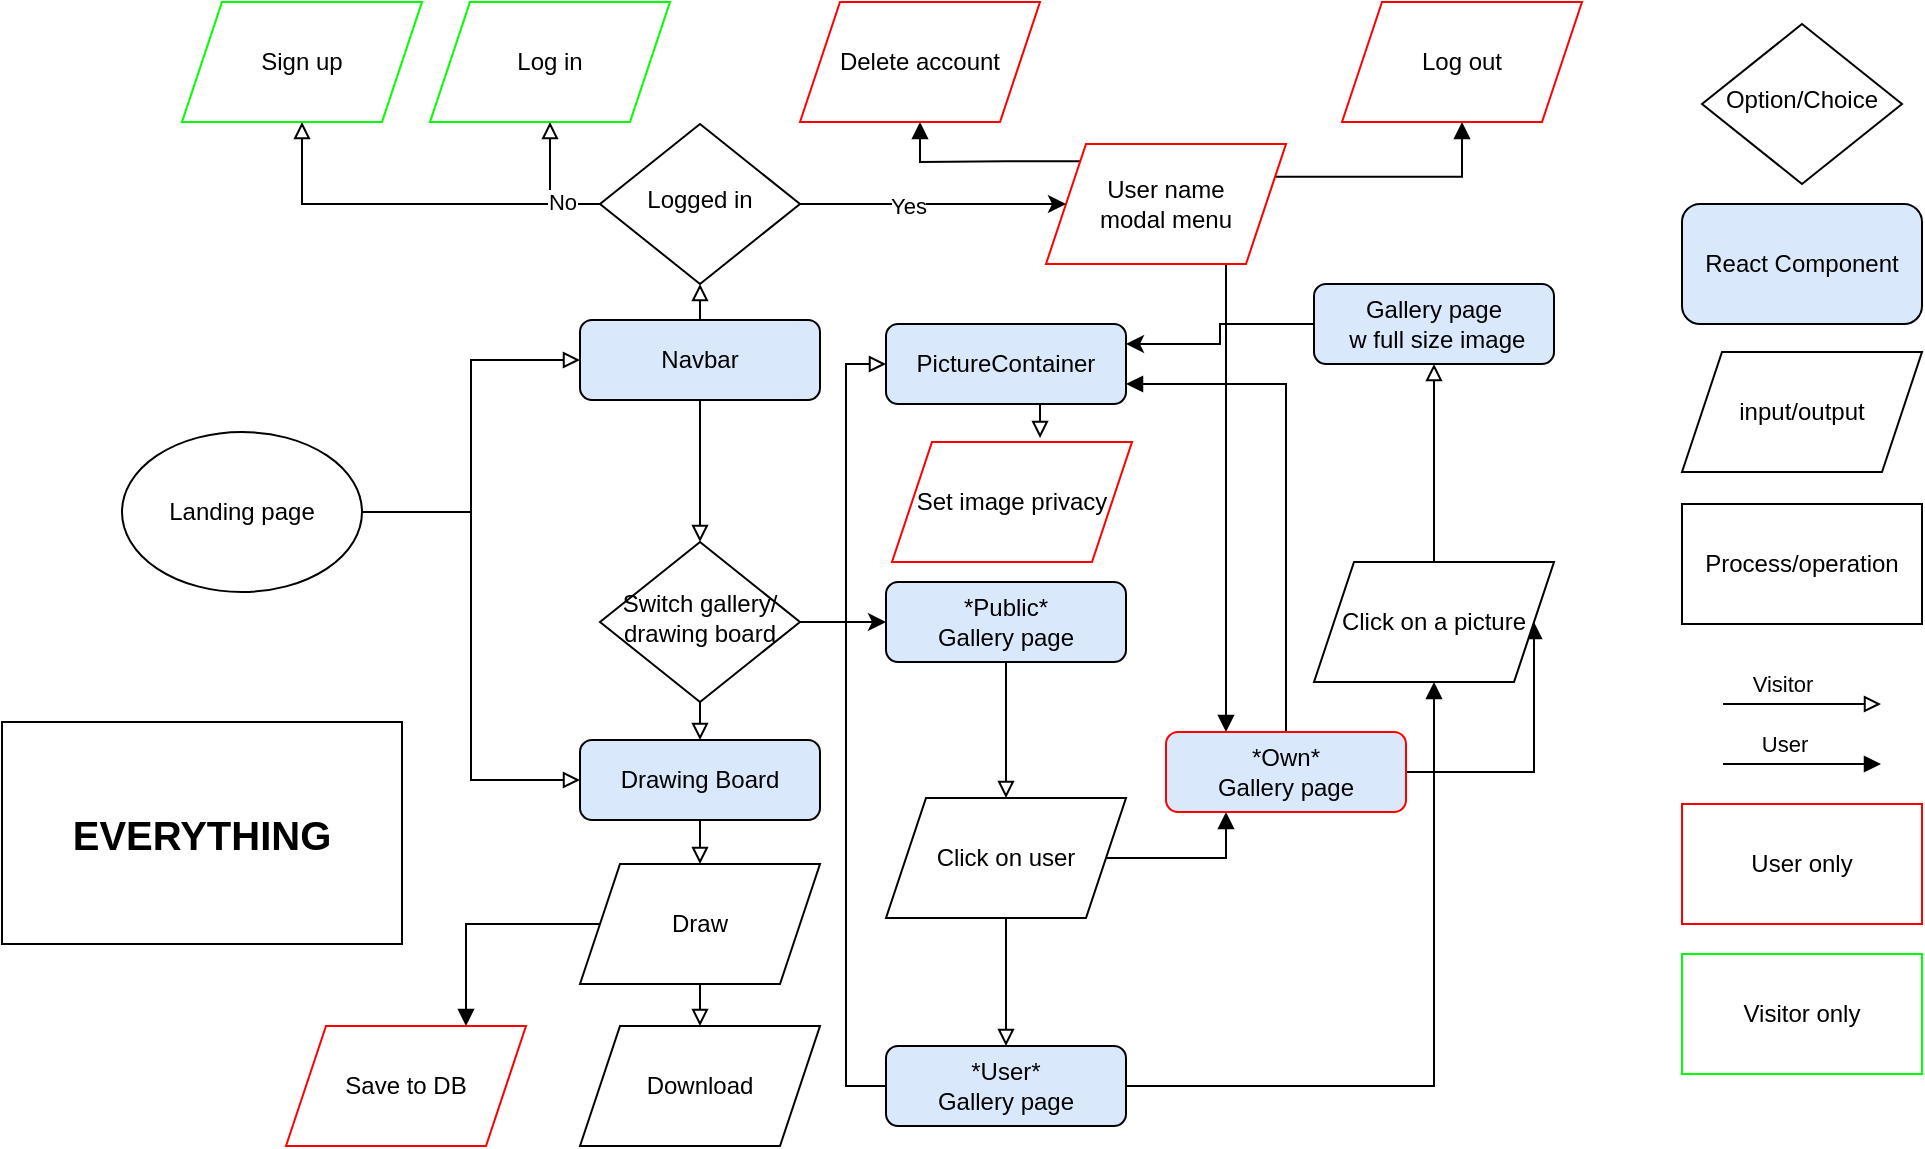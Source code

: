 <mxfile version="17.1.3" type="github" pages="7">
  <diagram id="C5RBs43oDa-KdzZeNtuy" name="Everything">
    <mxGraphModel dx="1240" dy="1793" grid="1" gridSize="10" guides="1" tooltips="1" connect="1" arrows="1" fold="1" page="1" pageScale="1" pageWidth="827" pageHeight="1169" math="0" shadow="0">
      <root>
        <mxCell id="WIyWlLk6GJQsqaUBKTNV-0" />
        <mxCell id="WIyWlLk6GJQsqaUBKTNV-1" parent="WIyWlLk6GJQsqaUBKTNV-0" />
        <mxCell id="BBG6zxxmUqPpm9BTkGRF-6" value="" style="edgeStyle=orthogonalEdgeStyle;rounded=0;orthogonalLoop=1;jettySize=auto;html=1;entryX=0.5;entryY=0;entryDx=0;entryDy=0;exitX=0.5;exitY=1;exitDx=0;exitDy=0;endArrow=block;endFill=0;" parent="WIyWlLk6GJQsqaUBKTNV-1" source="BBG6zxxmUqPpm9BTkGRF-10" target="BBG6zxxmUqPpm9BTkGRF-0" edge="1">
          <mxGeometry relative="1" as="geometry">
            <mxPoint x="333" y="60" as="sourcePoint" />
            <mxPoint x="283" y="90" as="targetPoint" />
          </mxGeometry>
        </mxCell>
        <mxCell id="BBG6zxxmUqPpm9BTkGRF-17" style="edgeStyle=orthogonalEdgeStyle;rounded=0;orthogonalLoop=1;jettySize=auto;html=1;exitX=0.5;exitY=1;exitDx=0;exitDy=0;entryX=0.5;entryY=0;entryDx=0;entryDy=0;endArrow=block;endFill=0;" parent="WIyWlLk6GJQsqaUBKTNV-1" source="WIyWlLk6GJQsqaUBKTNV-3" target="8oIcxaGwzhKGt03ImPEF-5" edge="1">
          <mxGeometry relative="1" as="geometry" />
        </mxCell>
        <mxCell id="WIyWlLk6GJQsqaUBKTNV-3" value="&lt;div&gt;Drawing Board&lt;/div&gt;" style="rounded=1;whiteSpace=wrap;html=1;fontSize=12;glass=0;strokeWidth=1;shadow=0;fillColor=#dae8fc;strokeColor=#000000;" parent="WIyWlLk6GJQsqaUBKTNV-1" vertex="1">
          <mxGeometry x="369" y="238" width="120" height="40" as="geometry" />
        </mxCell>
        <mxCell id="BBG6zxxmUqPpm9BTkGRF-24" style="edgeStyle=orthogonalEdgeStyle;rounded=0;orthogonalLoop=1;jettySize=auto;html=1;exitX=0.5;exitY=1;exitDx=0;exitDy=0;entryX=0.5;entryY=0;entryDx=0;entryDy=0;endArrow=block;endFill=0;" parent="WIyWlLk6GJQsqaUBKTNV-1" source="BBG6zxxmUqPpm9BTkGRF-0" target="WIyWlLk6GJQsqaUBKTNV-3" edge="1">
          <mxGeometry relative="1" as="geometry" />
        </mxCell>
        <mxCell id="AqJpcWqbMygSoSP_ZsE5-0" style="edgeStyle=orthogonalEdgeStyle;rounded=0;orthogonalLoop=1;jettySize=auto;html=1;exitX=1;exitY=0.5;exitDx=0;exitDy=0;entryX=0;entryY=0.5;entryDx=0;entryDy=0;" parent="WIyWlLk6GJQsqaUBKTNV-1" source="BBG6zxxmUqPpm9BTkGRF-0" target="BBG6zxxmUqPpm9BTkGRF-9" edge="1">
          <mxGeometry relative="1" as="geometry">
            <mxPoint x="522" y="30" as="targetPoint" />
          </mxGeometry>
        </mxCell>
        <mxCell id="BBG6zxxmUqPpm9BTkGRF-0" value="&lt;div&gt;Switch gallery/&lt;/div&gt;&lt;div&gt;drawing board&lt;/div&gt;" style="rhombus;whiteSpace=wrap;html=1;shadow=0;fontFamily=Helvetica;fontSize=12;align=center;strokeWidth=1;spacing=6;spacingTop=-4;" parent="WIyWlLk6GJQsqaUBKTNV-1" vertex="1">
          <mxGeometry x="379" y="139" width="100" height="80" as="geometry" />
        </mxCell>
        <mxCell id="BBG6zxxmUqPpm9BTkGRF-44" style="edgeStyle=orthogonalEdgeStyle;rounded=0;orthogonalLoop=1;jettySize=auto;html=1;exitX=0.5;exitY=1;exitDx=0;exitDy=0;entryX=0.5;entryY=0;entryDx=0;entryDy=0;endArrow=block;endFill=0;" parent="WIyWlLk6GJQsqaUBKTNV-1" source="BBG6zxxmUqPpm9BTkGRF-9" target="6sg3udlWDmre4yCdMhId-0" edge="1">
          <mxGeometry relative="1" as="geometry" />
        </mxCell>
        <mxCell id="BBG6zxxmUqPpm9BTkGRF-9" value="*Public*&lt;br&gt;&lt;div&gt;Gallery page&lt;/div&gt;" style="rounded=1;whiteSpace=wrap;html=1;fontSize=12;glass=0;strokeWidth=1;shadow=0;fillColor=#DAE8FC;" parent="WIyWlLk6GJQsqaUBKTNV-1" vertex="1">
          <mxGeometry x="522" y="159" width="120" height="40" as="geometry" />
        </mxCell>
        <mxCell id="BBG6zxxmUqPpm9BTkGRF-28" style="edgeStyle=orthogonalEdgeStyle;rounded=0;orthogonalLoop=1;jettySize=auto;html=1;exitX=0.75;exitY=1;exitDx=0;exitDy=0;entryX=0.25;entryY=0;entryDx=0;entryDy=0;endArrow=block;endFill=1;" parent="WIyWlLk6GJQsqaUBKTNV-1" source="8oIcxaGwzhKGt03ImPEF-1" target="BBG6zxxmUqPpm9BTkGRF-12" edge="1">
          <mxGeometry relative="1" as="geometry" />
        </mxCell>
        <mxCell id="8oIcxaGwzhKGt03ImPEF-13" style="edgeStyle=orthogonalEdgeStyle;rounded=0;orthogonalLoop=1;jettySize=auto;html=1;exitX=0.5;exitY=0;exitDx=0;exitDy=0;entryX=0.5;entryY=1;entryDx=0;entryDy=0;endArrow=block;endFill=0;" parent="WIyWlLk6GJQsqaUBKTNV-1" source="BBG6zxxmUqPpm9BTkGRF-10" target="8oIcxaGwzhKGt03ImPEF-10" edge="1">
          <mxGeometry relative="1" as="geometry" />
        </mxCell>
        <mxCell id="BBG6zxxmUqPpm9BTkGRF-10" value="&lt;div&gt;Navbar&lt;/div&gt;" style="rounded=1;whiteSpace=wrap;html=1;fontSize=12;glass=0;strokeWidth=1;shadow=0;fillColor=#dae8fc;strokeColor=#000000;" parent="WIyWlLk6GJQsqaUBKTNV-1" vertex="1">
          <mxGeometry x="369" y="28" width="120" height="40" as="geometry" />
        </mxCell>
        <mxCell id="BBG6zxxmUqPpm9BTkGRF-58" style="edgeStyle=orthogonalEdgeStyle;rounded=0;orthogonalLoop=1;jettySize=auto;html=1;exitX=1;exitY=0.5;exitDx=0;exitDy=0;entryX=0.5;entryY=1;entryDx=0;entryDy=0;endArrow=block;endFill=1;" parent="WIyWlLk6GJQsqaUBKTNV-1" source="BBG6zxxmUqPpm9BTkGRF-11" target="AqJpcWqbMygSoSP_ZsE5-11" edge="1">
          <mxGeometry relative="1" as="geometry" />
        </mxCell>
        <mxCell id="_hDdZKX6ZVcjne3Hn_Np-1" style="edgeStyle=orthogonalEdgeStyle;rounded=0;orthogonalLoop=1;jettySize=auto;html=1;exitX=0;exitY=0.5;exitDx=0;exitDy=0;entryX=0;entryY=0.5;entryDx=0;entryDy=0;endArrow=block;endFill=0;" edge="1" parent="WIyWlLk6GJQsqaUBKTNV-1" source="BBG6zxxmUqPpm9BTkGRF-11" target="_hDdZKX6ZVcjne3Hn_Np-0">
          <mxGeometry relative="1" as="geometry" />
        </mxCell>
        <mxCell id="BBG6zxxmUqPpm9BTkGRF-11" value="&lt;div&gt;*User*&lt;/div&gt;&lt;div&gt;Gallery page&lt;/div&gt;" style="rounded=1;whiteSpace=wrap;html=1;fontSize=12;glass=0;strokeWidth=1;shadow=0;fillColor=#dae8fc;strokeColor=#000000;" parent="WIyWlLk6GJQsqaUBKTNV-1" vertex="1">
          <mxGeometry x="522" y="391" width="120" height="40" as="geometry" />
        </mxCell>
        <mxCell id="BBG6zxxmUqPpm9BTkGRF-55" style="edgeStyle=orthogonalEdgeStyle;rounded=0;orthogonalLoop=1;jettySize=auto;html=1;exitX=0.5;exitY=1;exitDx=0;exitDy=0;entryX=0.617;entryY=-0.033;entryDx=0;entryDy=0;endArrow=block;endFill=0;entryPerimeter=0;" parent="WIyWlLk6GJQsqaUBKTNV-1" source="_hDdZKX6ZVcjne3Hn_Np-0" target="AqJpcWqbMygSoSP_ZsE5-13" edge="1">
          <mxGeometry relative="1" as="geometry" />
        </mxCell>
        <mxCell id="BBG6zxxmUqPpm9BTkGRF-60" style="edgeStyle=orthogonalEdgeStyle;rounded=0;orthogonalLoop=1;jettySize=auto;html=1;exitX=1;exitY=0.5;exitDx=0;exitDy=0;entryX=1;entryY=0.5;entryDx=0;entryDy=0;endArrow=block;endFill=1;" parent="WIyWlLk6GJQsqaUBKTNV-1" source="BBG6zxxmUqPpm9BTkGRF-12" target="AqJpcWqbMygSoSP_ZsE5-11" edge="1">
          <mxGeometry relative="1" as="geometry" />
        </mxCell>
        <mxCell id="_hDdZKX6ZVcjne3Hn_Np-4" style="edgeStyle=orthogonalEdgeStyle;rounded=0;orthogonalLoop=1;jettySize=auto;html=1;exitX=0.5;exitY=0;exitDx=0;exitDy=0;entryX=1;entryY=0.75;entryDx=0;entryDy=0;endArrow=block;endFill=1;" edge="1" parent="WIyWlLk6GJQsqaUBKTNV-1" source="BBG6zxxmUqPpm9BTkGRF-12" target="_hDdZKX6ZVcjne3Hn_Np-0">
          <mxGeometry relative="1" as="geometry" />
        </mxCell>
        <mxCell id="BBG6zxxmUqPpm9BTkGRF-12" value="&lt;div&gt;*Own* &lt;br&gt;&lt;/div&gt;&lt;div&gt;Gallery page&lt;/div&gt;" style="rounded=1;whiteSpace=wrap;html=1;fontSize=12;glass=0;strokeWidth=1;shadow=0;fillColor=#dae8fc;strokeColor=#FF0000;" parent="WIyWlLk6GJQsqaUBKTNV-1" vertex="1">
          <mxGeometry x="662" y="234" width="120" height="40" as="geometry" />
        </mxCell>
        <mxCell id="BBG6zxxmUqPpm9BTkGRF-18" style="edgeStyle=orthogonalEdgeStyle;rounded=0;orthogonalLoop=1;jettySize=auto;html=1;exitX=0.5;exitY=1;exitDx=0;exitDy=0;entryX=0.5;entryY=0;entryDx=0;entryDy=0;endArrow=block;endFill=0;" parent="WIyWlLk6GJQsqaUBKTNV-1" source="8oIcxaGwzhKGt03ImPEF-5" target="8oIcxaGwzhKGt03ImPEF-4" edge="1">
          <mxGeometry relative="1" as="geometry" />
        </mxCell>
        <mxCell id="BBG6zxxmUqPpm9BTkGRF-39" style="edgeStyle=orthogonalEdgeStyle;rounded=0;orthogonalLoop=1;jettySize=auto;html=1;exitX=0;exitY=0.5;exitDx=0;exitDy=0;entryX=0.75;entryY=0;entryDx=0;entryDy=0;endArrow=block;endFill=1;" parent="WIyWlLk6GJQsqaUBKTNV-1" source="8oIcxaGwzhKGt03ImPEF-5" target="8oIcxaGwzhKGt03ImPEF-0" edge="1">
          <mxGeometry relative="1" as="geometry">
            <mxPoint x="338" y="407" as="targetPoint" />
          </mxGeometry>
        </mxCell>
        <mxCell id="BBG6zxxmUqPpm9BTkGRF-32" style="edgeStyle=orthogonalEdgeStyle;rounded=0;orthogonalLoop=1;jettySize=auto;html=1;exitX=1;exitY=0.25;exitDx=0;exitDy=0;entryX=0.5;entryY=1;entryDx=0;entryDy=0;endArrow=block;endFill=1;" parent="WIyWlLk6GJQsqaUBKTNV-1" source="8oIcxaGwzhKGt03ImPEF-1" target="8oIcxaGwzhKGt03ImPEF-2" edge="1">
          <mxGeometry relative="1" as="geometry">
            <mxPoint x="288" y="276" as="targetPoint" />
          </mxGeometry>
        </mxCell>
        <mxCell id="BBG6zxxmUqPpm9BTkGRF-38" style="edgeStyle=orthogonalEdgeStyle;rounded=0;orthogonalLoop=1;jettySize=auto;html=1;entryX=0.5;entryY=1;entryDx=0;entryDy=0;endArrow=block;endFill=1;exitX=0;exitY=0;exitDx=0;exitDy=0;" parent="WIyWlLk6GJQsqaUBKTNV-1" source="8oIcxaGwzhKGt03ImPEF-1" target="8oIcxaGwzhKGt03ImPEF-3" edge="1">
          <mxGeometry relative="1" as="geometry">
            <mxPoint x="160" y="190" as="sourcePoint" />
            <mxPoint x="172" y="278" as="targetPoint" />
          </mxGeometry>
        </mxCell>
        <mxCell id="BBG6zxxmUqPpm9BTkGRF-45" style="edgeStyle=orthogonalEdgeStyle;rounded=0;orthogonalLoop=1;jettySize=auto;html=1;exitX=0.5;exitY=1;exitDx=0;exitDy=0;entryX=0.5;entryY=0;entryDx=0;entryDy=0;endArrow=block;endFill=0;" parent="WIyWlLk6GJQsqaUBKTNV-1" source="6sg3udlWDmre4yCdMhId-0" target="BBG6zxxmUqPpm9BTkGRF-11" edge="1">
          <mxGeometry relative="1" as="geometry" />
        </mxCell>
        <mxCell id="BBG6zxxmUqPpm9BTkGRF-56" style="edgeStyle=orthogonalEdgeStyle;rounded=0;orthogonalLoop=1;jettySize=auto;html=1;exitX=1;exitY=0.5;exitDx=0;exitDy=0;entryX=0.25;entryY=1;entryDx=0;entryDy=0;endArrow=block;endFill=1;" parent="WIyWlLk6GJQsqaUBKTNV-1" source="6sg3udlWDmre4yCdMhId-0" target="BBG6zxxmUqPpm9BTkGRF-12" edge="1">
          <mxGeometry relative="1" as="geometry" />
        </mxCell>
        <mxCell id="BBG6zxxmUqPpm9BTkGRF-54" style="edgeStyle=orthogonalEdgeStyle;rounded=0;orthogonalLoop=1;jettySize=auto;html=1;exitX=0.5;exitY=0;exitDx=0;exitDy=0;entryX=0.5;entryY=1;entryDx=0;entryDy=0;endArrow=block;endFill=0;" parent="WIyWlLk6GJQsqaUBKTNV-1" source="AqJpcWqbMygSoSP_ZsE5-11" target="BBG6zxxmUqPpm9BTkGRF-53" edge="1">
          <mxGeometry relative="1" as="geometry" />
        </mxCell>
        <mxCell id="_hDdZKX6ZVcjne3Hn_Np-2" style="edgeStyle=orthogonalEdgeStyle;rounded=0;orthogonalLoop=1;jettySize=auto;html=1;exitX=0;exitY=0.5;exitDx=0;exitDy=0;entryX=1;entryY=0.25;entryDx=0;entryDy=0;" edge="1" parent="WIyWlLk6GJQsqaUBKTNV-1" source="BBG6zxxmUqPpm9BTkGRF-53" target="_hDdZKX6ZVcjne3Hn_Np-0">
          <mxGeometry relative="1" as="geometry" />
        </mxCell>
        <mxCell id="BBG6zxxmUqPpm9BTkGRF-53" value="&lt;div&gt;Gallery page&lt;/div&gt;&amp;nbsp;w full size image" style="rounded=1;whiteSpace=wrap;html=1;fontSize=12;glass=0;strokeWidth=1;shadow=0;fillColor=#dae8fc;strokeColor=#000000;" parent="WIyWlLk6GJQsqaUBKTNV-1" vertex="1">
          <mxGeometry x="736" y="10" width="120" height="40" as="geometry" />
        </mxCell>
        <mxCell id="AqJpcWqbMygSoSP_ZsE5-7" value="input/output" style="shape=parallelogram;perimeter=parallelogramPerimeter;whiteSpace=wrap;html=1;fixedSize=1;" parent="WIyWlLk6GJQsqaUBKTNV-1" vertex="1">
          <mxGeometry x="920" y="44" width="120" height="60" as="geometry" />
        </mxCell>
        <mxCell id="AqJpcWqbMygSoSP_ZsE5-9" value="React Component" style="rounded=1;whiteSpace=wrap;html=1;fillColor=#dae8fc;strokeColor=#000000;" parent="WIyWlLk6GJQsqaUBKTNV-1" vertex="1">
          <mxGeometry x="920" y="-30" width="120" height="60" as="geometry" />
        </mxCell>
        <mxCell id="AqJpcWqbMygSoSP_ZsE5-10" value="Process/operation" style="rounded=0;whiteSpace=wrap;html=1;" parent="WIyWlLk6GJQsqaUBKTNV-1" vertex="1">
          <mxGeometry x="920" y="120" width="120" height="60" as="geometry" />
        </mxCell>
        <mxCell id="AqJpcWqbMygSoSP_ZsE5-11" value="&lt;div&gt;Click on a picture&lt;/div&gt;" style="shape=parallelogram;perimeter=parallelogramPerimeter;whiteSpace=wrap;html=1;fixedSize=1;" parent="WIyWlLk6GJQsqaUBKTNV-1" vertex="1">
          <mxGeometry x="736" y="149" width="120" height="60" as="geometry" />
        </mxCell>
        <mxCell id="6sg3udlWDmre4yCdMhId-0" value="Click on user" style="shape=parallelogram;perimeter=parallelogramPerimeter;whiteSpace=wrap;html=1;fixedSize=1;" parent="WIyWlLk6GJQsqaUBKTNV-1" vertex="1">
          <mxGeometry x="522" y="267" width="120" height="60" as="geometry" />
        </mxCell>
        <mxCell id="8oIcxaGwzhKGt03ImPEF-0" value="Save to DB" style="shape=parallelogram;perimeter=parallelogramPerimeter;whiteSpace=wrap;html=1;fixedSize=1;strokeColor=#FF0000;" parent="WIyWlLk6GJQsqaUBKTNV-1" vertex="1">
          <mxGeometry x="222" y="381" width="120" height="60" as="geometry" />
        </mxCell>
        <mxCell id="8oIcxaGwzhKGt03ImPEF-1" value="&lt;div&gt;User name&lt;/div&gt;&lt;div&gt;modal menu&lt;br&gt;&lt;/div&gt;" style="shape=parallelogram;perimeter=parallelogramPerimeter;whiteSpace=wrap;html=1;fixedSize=1;strokeColor=#FF0000;" parent="WIyWlLk6GJQsqaUBKTNV-1" vertex="1">
          <mxGeometry x="602" y="-60" width="120" height="60" as="geometry" />
        </mxCell>
        <mxCell id="8oIcxaGwzhKGt03ImPEF-2" value="Log out" style="shape=parallelogram;perimeter=parallelogramPerimeter;whiteSpace=wrap;html=1;fixedSize=1;strokeColor=#FF0000;" parent="WIyWlLk6GJQsqaUBKTNV-1" vertex="1">
          <mxGeometry x="750" y="-131" width="120" height="60" as="geometry" />
        </mxCell>
        <mxCell id="8oIcxaGwzhKGt03ImPEF-3" value="Delete account" style="shape=parallelogram;perimeter=parallelogramPerimeter;whiteSpace=wrap;html=1;fixedSize=1;strokeColor=#FF0000;" parent="WIyWlLk6GJQsqaUBKTNV-1" vertex="1">
          <mxGeometry x="479" y="-131" width="120" height="60" as="geometry" />
        </mxCell>
        <mxCell id="8oIcxaGwzhKGt03ImPEF-4" value="Download" style="shape=parallelogram;perimeter=parallelogramPerimeter;whiteSpace=wrap;html=1;fixedSize=1;" parent="WIyWlLk6GJQsqaUBKTNV-1" vertex="1">
          <mxGeometry x="369" y="381" width="120" height="60" as="geometry" />
        </mxCell>
        <mxCell id="8oIcxaGwzhKGt03ImPEF-5" value="Draw" style="shape=parallelogram;perimeter=parallelogramPerimeter;whiteSpace=wrap;html=1;fixedSize=1;" parent="WIyWlLk6GJQsqaUBKTNV-1" vertex="1">
          <mxGeometry x="369" y="300" width="120" height="60" as="geometry" />
        </mxCell>
        <mxCell id="8oIcxaGwzhKGt03ImPEF-8" value="Sign up" style="shape=parallelogram;perimeter=parallelogramPerimeter;whiteSpace=wrap;html=1;fixedSize=1;strokeColor=#00FF00;" parent="WIyWlLk6GJQsqaUBKTNV-1" vertex="1">
          <mxGeometry x="170" y="-131" width="120" height="60" as="geometry" />
        </mxCell>
        <mxCell id="8oIcxaGwzhKGt03ImPEF-9" value="&lt;div&gt;Log in&lt;/div&gt;" style="shape=parallelogram;perimeter=parallelogramPerimeter;whiteSpace=wrap;html=1;fixedSize=1;strokeColor=#00FF00;" parent="WIyWlLk6GJQsqaUBKTNV-1" vertex="1">
          <mxGeometry x="294" y="-131" width="120" height="60" as="geometry" />
        </mxCell>
        <mxCell id="8oIcxaGwzhKGt03ImPEF-14" style="edgeStyle=orthogonalEdgeStyle;rounded=0;orthogonalLoop=1;jettySize=auto;html=1;exitX=0;exitY=0.5;exitDx=0;exitDy=0;entryX=0.5;entryY=1;entryDx=0;entryDy=0;endArrow=block;endFill=0;" parent="WIyWlLk6GJQsqaUBKTNV-1" source="8oIcxaGwzhKGt03ImPEF-10" target="8oIcxaGwzhKGt03ImPEF-9" edge="1">
          <mxGeometry relative="1" as="geometry" />
        </mxCell>
        <mxCell id="8oIcxaGwzhKGt03ImPEF-15" style="edgeStyle=orthogonalEdgeStyle;rounded=0;orthogonalLoop=1;jettySize=auto;html=1;exitX=0;exitY=0.5;exitDx=0;exitDy=0;entryX=0.5;entryY=1;entryDx=0;entryDy=0;endArrow=block;endFill=0;" parent="WIyWlLk6GJQsqaUBKTNV-1" source="8oIcxaGwzhKGt03ImPEF-10" target="8oIcxaGwzhKGt03ImPEF-8" edge="1">
          <mxGeometry relative="1" as="geometry" />
        </mxCell>
        <mxCell id="8oIcxaGwzhKGt03ImPEF-18" value="No" style="edgeLabel;html=1;align=center;verticalAlign=middle;resizable=0;points=[];" parent="8oIcxaGwzhKGt03ImPEF-15" vertex="1" connectable="0">
          <mxGeometry x="-0.799" y="-1" relative="1" as="geometry">
            <mxPoint as="offset" />
          </mxGeometry>
        </mxCell>
        <mxCell id="8oIcxaGwzhKGt03ImPEF-16" style="edgeStyle=orthogonalEdgeStyle;rounded=0;orthogonalLoop=1;jettySize=auto;html=1;exitX=1;exitY=0.5;exitDx=0;exitDy=0;entryX=0;entryY=0.5;entryDx=0;entryDy=0;" parent="WIyWlLk6GJQsqaUBKTNV-1" source="8oIcxaGwzhKGt03ImPEF-10" target="8oIcxaGwzhKGt03ImPEF-1" edge="1">
          <mxGeometry relative="1" as="geometry" />
        </mxCell>
        <mxCell id="8oIcxaGwzhKGt03ImPEF-17" value="Yes" style="edgeLabel;html=1;align=center;verticalAlign=middle;resizable=0;points=[];" parent="8oIcxaGwzhKGt03ImPEF-16" vertex="1" connectable="0">
          <mxGeometry x="-0.188" y="-1" relative="1" as="geometry">
            <mxPoint as="offset" />
          </mxGeometry>
        </mxCell>
        <mxCell id="8oIcxaGwzhKGt03ImPEF-10" value="Logged in" style="rhombus;whiteSpace=wrap;html=1;shadow=0;fontFamily=Helvetica;fontSize=12;align=center;strokeWidth=1;spacing=6;spacingTop=-4;" parent="WIyWlLk6GJQsqaUBKTNV-1" vertex="1">
          <mxGeometry x="379" y="-70" width="100" height="80" as="geometry" />
        </mxCell>
        <mxCell id="8oIcxaGwzhKGt03ImPEF-11" value="Option/Choice" style="rhombus;whiteSpace=wrap;html=1;shadow=0;fontFamily=Helvetica;fontSize=12;align=center;strokeWidth=1;spacing=6;spacingTop=-4;" parent="WIyWlLk6GJQsqaUBKTNV-1" vertex="1">
          <mxGeometry x="930" y="-120" width="100" height="80" as="geometry" />
        </mxCell>
        <mxCell id="8oIcxaGwzhKGt03ImPEF-19" style="edgeStyle=orthogonalEdgeStyle;rounded=0;orthogonalLoop=1;jettySize=auto;html=1;exitX=1;exitY=0.5;exitDx=0;exitDy=0;entryX=0;entryY=0.5;entryDx=0;entryDy=0;endArrow=block;endFill=0;" parent="WIyWlLk6GJQsqaUBKTNV-1" source="8oIcxaGwzhKGt03ImPEF-12" target="BBG6zxxmUqPpm9BTkGRF-10" edge="1">
          <mxGeometry relative="1" as="geometry" />
        </mxCell>
        <mxCell id="8oIcxaGwzhKGt03ImPEF-20" style="edgeStyle=orthogonalEdgeStyle;rounded=0;orthogonalLoop=1;jettySize=auto;html=1;exitX=1;exitY=0.5;exitDx=0;exitDy=0;entryX=0;entryY=0.5;entryDx=0;entryDy=0;endArrow=block;endFill=0;" parent="WIyWlLk6GJQsqaUBKTNV-1" source="8oIcxaGwzhKGt03ImPEF-12" target="WIyWlLk6GJQsqaUBKTNV-3" edge="1">
          <mxGeometry relative="1" as="geometry" />
        </mxCell>
        <mxCell id="8oIcxaGwzhKGt03ImPEF-12" value="Landing page" style="ellipse;whiteSpace=wrap;html=1;strokeColor=#000000;fillColor=#FFFFFF;" parent="WIyWlLk6GJQsqaUBKTNV-1" vertex="1">
          <mxGeometry x="140" y="84" width="120" height="80" as="geometry" />
        </mxCell>
        <mxCell id="vHQHd2Vcu1w6jcTQlvI8-0" style="edgeStyle=orthogonalEdgeStyle;rounded=0;orthogonalLoop=1;jettySize=auto;html=1;entryX=0.75;entryY=0;entryDx=0;entryDy=0;endArrow=block;endFill=0;" parent="WIyWlLk6GJQsqaUBKTNV-1" edge="1">
          <mxGeometry relative="1" as="geometry">
            <mxPoint x="940.5" y="220" as="sourcePoint" />
            <mxPoint x="1019.5" y="220" as="targetPoint" />
          </mxGeometry>
        </mxCell>
        <mxCell id="vHQHd2Vcu1w6jcTQlvI8-2" value="Visitor" style="edgeLabel;html=1;align=center;verticalAlign=middle;resizable=0;points=[];" parent="vHQHd2Vcu1w6jcTQlvI8-0" vertex="1" connectable="0">
          <mxGeometry x="-0.279" y="-1" relative="1" as="geometry">
            <mxPoint x="1" y="-11" as="offset" />
          </mxGeometry>
        </mxCell>
        <mxCell id="vHQHd2Vcu1w6jcTQlvI8-3" style="edgeStyle=orthogonalEdgeStyle;rounded=0;orthogonalLoop=1;jettySize=auto;html=1;entryX=0.75;entryY=0;entryDx=0;entryDy=0;endArrow=block;endFill=1;" parent="WIyWlLk6GJQsqaUBKTNV-1" edge="1">
          <mxGeometry relative="1" as="geometry">
            <mxPoint x="940.5" y="250" as="sourcePoint" />
            <mxPoint x="1019.5" y="250" as="targetPoint" />
          </mxGeometry>
        </mxCell>
        <mxCell id="vHQHd2Vcu1w6jcTQlvI8-4" value="User" style="edgeLabel;html=1;align=center;verticalAlign=middle;resizable=0;points=[];" parent="vHQHd2Vcu1w6jcTQlvI8-3" vertex="1" connectable="0">
          <mxGeometry x="-0.279" y="-1" relative="1" as="geometry">
            <mxPoint x="2" y="-11" as="offset" />
          </mxGeometry>
        </mxCell>
        <mxCell id="vHQHd2Vcu1w6jcTQlvI8-5" value="Visitor only" style="rounded=0;whiteSpace=wrap;html=1;strokeColor=#00FF00;" parent="WIyWlLk6GJQsqaUBKTNV-1" vertex="1">
          <mxGeometry x="920" y="345" width="120" height="60" as="geometry" />
        </mxCell>
        <mxCell id="vHQHd2Vcu1w6jcTQlvI8-6" value="User only" style="rounded=0;whiteSpace=wrap;html=1;strokeColor=#FF0000;" parent="WIyWlLk6GJQsqaUBKTNV-1" vertex="1">
          <mxGeometry x="920" y="270" width="120" height="60" as="geometry" />
        </mxCell>
        <mxCell id="AYDwMrvIYthy8tDeRzrH-0" value="&lt;font style=&quot;font-size: 20px&quot;&gt;&lt;b&gt;EVERYTHING&lt;/b&gt;&lt;/font&gt;" style="rounded=0;whiteSpace=wrap;html=1;" parent="WIyWlLk6GJQsqaUBKTNV-1" vertex="1">
          <mxGeometry x="80" y="229" width="200" height="111" as="geometry" />
        </mxCell>
        <mxCell id="_hDdZKX6ZVcjne3Hn_Np-0" value="PictureContainer" style="rounded=1;whiteSpace=wrap;html=1;fontSize=12;glass=0;strokeWidth=1;shadow=0;fillColor=#dae8fc;strokeColor=#000000;" vertex="1" parent="WIyWlLk6GJQsqaUBKTNV-1">
          <mxGeometry x="522" y="30" width="120" height="40" as="geometry" />
        </mxCell>
        <mxCell id="AqJpcWqbMygSoSP_ZsE5-13" value="Set image privacy" style="shape=parallelogram;perimeter=parallelogramPerimeter;whiteSpace=wrap;html=1;fixedSize=1;strokeColor=#FF0000;" parent="WIyWlLk6GJQsqaUBKTNV-1" vertex="1">
          <mxGeometry x="525" y="89" width="120" height="60" as="geometry" />
        </mxCell>
      </root>
    </mxGraphModel>
  </diagram>
  <diagram id="lhqs2I4aF14N0nzRoy8M" name="Navbar">
    <mxGraphModel dx="1021" dy="1683" grid="1" gridSize="10" guides="1" tooltips="1" connect="1" arrows="1" fold="1" page="1" pageScale="1" pageWidth="827" pageHeight="1169" math="0" shadow="0">
      <root>
        <mxCell id="N7b4LevpHlUKcWKtn8Tx-0" />
        <mxCell id="N7b4LevpHlUKcWKtn8Tx-1" parent="N7b4LevpHlUKcWKtn8Tx-0" />
        <mxCell id="j0gqsD87kAEbVLT2sqbZ-0" value="" style="edgeStyle=orthogonalEdgeStyle;rounded=0;orthogonalLoop=1;jettySize=auto;html=1;entryX=0.5;entryY=0;entryDx=0;entryDy=0;exitX=0.5;exitY=1;exitDx=0;exitDy=0;" parent="N7b4LevpHlUKcWKtn8Tx-1" source="j0gqsD87kAEbVLT2sqbZ-8" target="j0gqsD87kAEbVLT2sqbZ-4" edge="1">
          <mxGeometry relative="1" as="geometry">
            <mxPoint x="333" y="60" as="sourcePoint" />
            <mxPoint x="283" y="90" as="targetPoint" />
          </mxGeometry>
        </mxCell>
        <mxCell id="j0gqsD87kAEbVLT2sqbZ-1" value="&lt;div&gt;Drawing Board&lt;/div&gt;" style="rounded=1;whiteSpace=wrap;html=1;fontSize=12;glass=0;strokeWidth=1;shadow=0;fillColor=#dae8fc;strokeColor=#000000;" parent="N7b4LevpHlUKcWKtn8Tx-1" vertex="1">
          <mxGeometry x="200" y="189" width="120" height="40" as="geometry" />
        </mxCell>
        <mxCell id="j0gqsD87kAEbVLT2sqbZ-2" style="edgeStyle=orthogonalEdgeStyle;rounded=0;orthogonalLoop=1;jettySize=auto;html=1;exitX=0;exitY=0.5;exitDx=0;exitDy=0;entryX=1;entryY=0.5;entryDx=0;entryDy=0;endArrow=block;endFill=0;" parent="N7b4LevpHlUKcWKtn8Tx-1" source="j0gqsD87kAEbVLT2sqbZ-4" target="j0gqsD87kAEbVLT2sqbZ-1" edge="1">
          <mxGeometry relative="1" as="geometry" />
        </mxCell>
        <mxCell id="j0gqsD87kAEbVLT2sqbZ-3" style="edgeStyle=orthogonalEdgeStyle;rounded=0;orthogonalLoop=1;jettySize=auto;html=1;exitX=1;exitY=0.5;exitDx=0;exitDy=0;entryX=0;entryY=0.5;entryDx=0;entryDy=0;" parent="N7b4LevpHlUKcWKtn8Tx-1" source="j0gqsD87kAEbVLT2sqbZ-4" target="j0gqsD87kAEbVLT2sqbZ-5" edge="1">
          <mxGeometry relative="1" as="geometry">
            <mxPoint x="522" y="30" as="targetPoint" />
          </mxGeometry>
        </mxCell>
        <mxCell id="j0gqsD87kAEbVLT2sqbZ-4" value="&lt;div&gt;Switch gallery/&lt;/div&gt;&lt;div&gt;drawing board&lt;/div&gt;" style="rhombus;whiteSpace=wrap;html=1;shadow=0;fontFamily=Helvetica;fontSize=12;align=center;strokeWidth=1;spacing=6;spacingTop=-4;" parent="N7b4LevpHlUKcWKtn8Tx-1" vertex="1">
          <mxGeometry x="379" y="169" width="100" height="80" as="geometry" />
        </mxCell>
        <mxCell id="j0gqsD87kAEbVLT2sqbZ-5" value="*Public*&lt;br&gt;&lt;div&gt;Gallery page&lt;/div&gt;" style="rounded=1;whiteSpace=wrap;html=1;fontSize=12;glass=0;strokeWidth=1;shadow=0;fillColor=#DAE8FC;" parent="N7b4LevpHlUKcWKtn8Tx-1" vertex="1">
          <mxGeometry x="522" y="189" width="120" height="40" as="geometry" />
        </mxCell>
        <mxCell id="j0gqsD87kAEbVLT2sqbZ-6" style="edgeStyle=orthogonalEdgeStyle;rounded=0;orthogonalLoop=1;jettySize=auto;html=1;exitX=0.75;exitY=1;exitDx=0;exitDy=0;entryX=0.25;entryY=0;entryDx=0;entryDy=0;endArrow=block;endFill=1;" parent="N7b4LevpHlUKcWKtn8Tx-1" source="j0gqsD87kAEbVLT2sqbZ-12" target="j0gqsD87kAEbVLT2sqbZ-9" edge="1">
          <mxGeometry relative="1" as="geometry" />
        </mxCell>
        <mxCell id="j0gqsD87kAEbVLT2sqbZ-7" style="edgeStyle=orthogonalEdgeStyle;rounded=0;orthogonalLoop=1;jettySize=auto;html=1;exitX=0.5;exitY=0;exitDx=0;exitDy=0;entryX=0.5;entryY=1;entryDx=0;entryDy=0;" parent="N7b4LevpHlUKcWKtn8Tx-1" source="j0gqsD87kAEbVLT2sqbZ-8" target="j0gqsD87kAEbVLT2sqbZ-22" edge="1">
          <mxGeometry relative="1" as="geometry" />
        </mxCell>
        <mxCell id="j0gqsD87kAEbVLT2sqbZ-8" value="&lt;div&gt;Navbar&lt;/div&gt;" style="rounded=1;whiteSpace=wrap;html=1;fontSize=12;glass=0;strokeWidth=1;shadow=0;fillColor=#dae8fc;strokeColor=#000000;" parent="N7b4LevpHlUKcWKtn8Tx-1" vertex="1">
          <mxGeometry x="369" y="28" width="120" height="40" as="geometry" />
        </mxCell>
        <mxCell id="j0gqsD87kAEbVLT2sqbZ-9" value="&lt;div&gt;*Own* &lt;br&gt;&lt;/div&gt;&lt;div&gt;Gallery page&lt;/div&gt;" style="rounded=1;whiteSpace=wrap;html=1;fontSize=12;glass=0;strokeWidth=1;shadow=0;fillColor=#dae8fc;strokeColor=#FF0000;" parent="N7b4LevpHlUKcWKtn8Tx-1" vertex="1">
          <mxGeometry x="662" y="189" width="120" height="40" as="geometry" />
        </mxCell>
        <mxCell id="j0gqsD87kAEbVLT2sqbZ-10" style="edgeStyle=orthogonalEdgeStyle;rounded=0;orthogonalLoop=1;jettySize=auto;html=1;exitX=1;exitY=0.25;exitDx=0;exitDy=0;entryX=0.5;entryY=1;entryDx=0;entryDy=0;endArrow=block;endFill=1;" parent="N7b4LevpHlUKcWKtn8Tx-1" source="j0gqsD87kAEbVLT2sqbZ-12" target="j0gqsD87kAEbVLT2sqbZ-13" edge="1">
          <mxGeometry relative="1" as="geometry">
            <mxPoint x="288" y="276" as="targetPoint" />
          </mxGeometry>
        </mxCell>
        <mxCell id="j0gqsD87kAEbVLT2sqbZ-11" style="edgeStyle=orthogonalEdgeStyle;rounded=0;orthogonalLoop=1;jettySize=auto;html=1;entryX=0.5;entryY=1;entryDx=0;entryDy=0;endArrow=block;endFill=1;exitX=0;exitY=0;exitDx=0;exitDy=0;" parent="N7b4LevpHlUKcWKtn8Tx-1" source="j0gqsD87kAEbVLT2sqbZ-12" target="j0gqsD87kAEbVLT2sqbZ-14" edge="1">
          <mxGeometry relative="1" as="geometry">
            <mxPoint x="160" y="190" as="sourcePoint" />
            <mxPoint x="172" y="278" as="targetPoint" />
          </mxGeometry>
        </mxCell>
        <mxCell id="j0gqsD87kAEbVLT2sqbZ-12" value="&lt;div&gt;User name&lt;/div&gt;&lt;div&gt;modal menu&lt;br&gt;&lt;/div&gt;" style="shape=parallelogram;perimeter=parallelogramPerimeter;whiteSpace=wrap;html=1;fixedSize=1;strokeColor=#FF0000;" parent="N7b4LevpHlUKcWKtn8Tx-1" vertex="1">
          <mxGeometry x="602" y="-60" width="120" height="60" as="geometry" />
        </mxCell>
        <mxCell id="j0gqsD87kAEbVLT2sqbZ-13" value="Log out" style="shape=parallelogram;perimeter=parallelogramPerimeter;whiteSpace=wrap;html=1;fixedSize=1;strokeColor=#FF0000;" parent="N7b4LevpHlUKcWKtn8Tx-1" vertex="1">
          <mxGeometry x="750" y="-131" width="120" height="60" as="geometry" />
        </mxCell>
        <mxCell id="j0gqsD87kAEbVLT2sqbZ-14" value="Delete account" style="shape=parallelogram;perimeter=parallelogramPerimeter;whiteSpace=wrap;html=1;fixedSize=1;strokeColor=#FF0000;" parent="N7b4LevpHlUKcWKtn8Tx-1" vertex="1">
          <mxGeometry x="479" y="-131" width="120" height="60" as="geometry" />
        </mxCell>
        <mxCell id="j0gqsD87kAEbVLT2sqbZ-15" value="Sign up" style="shape=parallelogram;perimeter=parallelogramPerimeter;whiteSpace=wrap;html=1;fixedSize=1;strokeColor=#00FF00;" parent="N7b4LevpHlUKcWKtn8Tx-1" vertex="1">
          <mxGeometry x="170" y="-131" width="120" height="60" as="geometry" />
        </mxCell>
        <mxCell id="j0gqsD87kAEbVLT2sqbZ-16" value="&lt;div&gt;Log in&lt;/div&gt;" style="shape=parallelogram;perimeter=parallelogramPerimeter;whiteSpace=wrap;html=1;fixedSize=1;strokeColor=#00FF00;" parent="N7b4LevpHlUKcWKtn8Tx-1" vertex="1">
          <mxGeometry x="294" y="-131" width="120" height="60" as="geometry" />
        </mxCell>
        <mxCell id="j0gqsD87kAEbVLT2sqbZ-17" style="edgeStyle=orthogonalEdgeStyle;rounded=0;orthogonalLoop=1;jettySize=auto;html=1;exitX=0;exitY=0.5;exitDx=0;exitDy=0;entryX=0.5;entryY=1;entryDx=0;entryDy=0;endArrow=block;endFill=0;" parent="N7b4LevpHlUKcWKtn8Tx-1" source="j0gqsD87kAEbVLT2sqbZ-22" target="j0gqsD87kAEbVLT2sqbZ-16" edge="1">
          <mxGeometry relative="1" as="geometry" />
        </mxCell>
        <mxCell id="j0gqsD87kAEbVLT2sqbZ-18" style="edgeStyle=orthogonalEdgeStyle;rounded=0;orthogonalLoop=1;jettySize=auto;html=1;exitX=0;exitY=0.5;exitDx=0;exitDy=0;entryX=0.5;entryY=1;entryDx=0;entryDy=0;endArrow=block;endFill=0;" parent="N7b4LevpHlUKcWKtn8Tx-1" source="j0gqsD87kAEbVLT2sqbZ-22" target="j0gqsD87kAEbVLT2sqbZ-15" edge="1">
          <mxGeometry relative="1" as="geometry" />
        </mxCell>
        <mxCell id="j0gqsD87kAEbVLT2sqbZ-19" value="No" style="edgeLabel;html=1;align=center;verticalAlign=middle;resizable=0;points=[];" parent="j0gqsD87kAEbVLT2sqbZ-18" vertex="1" connectable="0">
          <mxGeometry x="-0.799" y="-1" relative="1" as="geometry">
            <mxPoint as="offset" />
          </mxGeometry>
        </mxCell>
        <mxCell id="j0gqsD87kAEbVLT2sqbZ-20" style="edgeStyle=orthogonalEdgeStyle;rounded=0;orthogonalLoop=1;jettySize=auto;html=1;exitX=1;exitY=0.5;exitDx=0;exitDy=0;entryX=0;entryY=0.5;entryDx=0;entryDy=0;" parent="N7b4LevpHlUKcWKtn8Tx-1" source="j0gqsD87kAEbVLT2sqbZ-22" target="j0gqsD87kAEbVLT2sqbZ-12" edge="1">
          <mxGeometry relative="1" as="geometry" />
        </mxCell>
        <mxCell id="j0gqsD87kAEbVLT2sqbZ-21" value="Yes" style="edgeLabel;html=1;align=center;verticalAlign=middle;resizable=0;points=[];" parent="j0gqsD87kAEbVLT2sqbZ-20" vertex="1" connectable="0">
          <mxGeometry x="-0.188" y="-1" relative="1" as="geometry">
            <mxPoint as="offset" />
          </mxGeometry>
        </mxCell>
        <mxCell id="j0gqsD87kAEbVLT2sqbZ-22" value="Logged in" style="rhombus;whiteSpace=wrap;html=1;shadow=0;fontFamily=Helvetica;fontSize=12;align=center;strokeWidth=1;spacing=6;spacingTop=-4;" parent="N7b4LevpHlUKcWKtn8Tx-1" vertex="1">
          <mxGeometry x="379" y="-70" width="100" height="80" as="geometry" />
        </mxCell>
        <mxCell id="w0dogD-elBksJxMbReuT-0" value="" style="endArrow=none;dashed=1;html=1;dashPattern=1 3;strokeWidth=2;rounded=0;" parent="N7b4LevpHlUKcWKtn8Tx-1" edge="1">
          <mxGeometry width="50" height="50" relative="1" as="geometry">
            <mxPoint x="160" y="130" as="sourcePoint" />
            <mxPoint x="920" y="130" as="targetPoint" />
          </mxGeometry>
        </mxCell>
        <mxCell id="wGRGL1g9ejD4F3fLpRML-0" value="input/output" style="shape=parallelogram;perimeter=parallelogramPerimeter;whiteSpace=wrap;html=1;fixedSize=1;" parent="N7b4LevpHlUKcWKtn8Tx-1" vertex="1">
          <mxGeometry x="948" y="-37" width="120" height="60" as="geometry" />
        </mxCell>
        <mxCell id="wGRGL1g9ejD4F3fLpRML-1" value="React Component" style="rounded=1;whiteSpace=wrap;html=1;fillColor=#dae8fc;strokeColor=#000000;" parent="N7b4LevpHlUKcWKtn8Tx-1" vertex="1">
          <mxGeometry x="948" y="-111" width="120" height="60" as="geometry" />
        </mxCell>
        <mxCell id="wGRGL1g9ejD4F3fLpRML-2" value="Process/operation" style="rounded=0;whiteSpace=wrap;html=1;" parent="N7b4LevpHlUKcWKtn8Tx-1" vertex="1">
          <mxGeometry x="948" y="39" width="120" height="60" as="geometry" />
        </mxCell>
        <mxCell id="wGRGL1g9ejD4F3fLpRML-3" value="Option/Choice" style="rhombus;whiteSpace=wrap;html=1;shadow=0;fontFamily=Helvetica;fontSize=12;align=center;strokeWidth=1;spacing=6;spacingTop=-4;" parent="N7b4LevpHlUKcWKtn8Tx-1" vertex="1">
          <mxGeometry x="958" y="-201" width="100" height="80" as="geometry" />
        </mxCell>
        <mxCell id="wGRGL1g9ejD4F3fLpRML-4" style="edgeStyle=orthogonalEdgeStyle;rounded=0;orthogonalLoop=1;jettySize=auto;html=1;entryX=0.75;entryY=0;entryDx=0;entryDy=0;endArrow=block;endFill=0;" parent="N7b4LevpHlUKcWKtn8Tx-1" edge="1">
          <mxGeometry relative="1" as="geometry">
            <mxPoint x="968.5" y="139" as="sourcePoint" />
            <mxPoint x="1047.5" y="139" as="targetPoint" />
          </mxGeometry>
        </mxCell>
        <mxCell id="wGRGL1g9ejD4F3fLpRML-5" value="Visitor" style="edgeLabel;html=1;align=center;verticalAlign=middle;resizable=0;points=[];" parent="wGRGL1g9ejD4F3fLpRML-4" vertex="1" connectable="0">
          <mxGeometry x="-0.279" y="-1" relative="1" as="geometry">
            <mxPoint x="1" y="-11" as="offset" />
          </mxGeometry>
        </mxCell>
        <mxCell id="wGRGL1g9ejD4F3fLpRML-6" style="edgeStyle=orthogonalEdgeStyle;rounded=0;orthogonalLoop=1;jettySize=auto;html=1;entryX=0.75;entryY=0;entryDx=0;entryDy=0;endArrow=block;endFill=1;" parent="N7b4LevpHlUKcWKtn8Tx-1" edge="1">
          <mxGeometry relative="1" as="geometry">
            <mxPoint x="968.5" y="169" as="sourcePoint" />
            <mxPoint x="1047.5" y="169" as="targetPoint" />
          </mxGeometry>
        </mxCell>
        <mxCell id="wGRGL1g9ejD4F3fLpRML-7" value="User" style="edgeLabel;html=1;align=center;verticalAlign=middle;resizable=0;points=[];" parent="wGRGL1g9ejD4F3fLpRML-6" vertex="1" connectable="0">
          <mxGeometry x="-0.279" y="-1" relative="1" as="geometry">
            <mxPoint x="2" y="-11" as="offset" />
          </mxGeometry>
        </mxCell>
        <mxCell id="wGRGL1g9ejD4F3fLpRML-8" value="Visitor only" style="rounded=0;whiteSpace=wrap;html=1;strokeColor=#00FF00;" parent="N7b4LevpHlUKcWKtn8Tx-1" vertex="1">
          <mxGeometry x="948" y="264" width="120" height="60" as="geometry" />
        </mxCell>
        <mxCell id="wGRGL1g9ejD4F3fLpRML-9" value="User only" style="rounded=0;whiteSpace=wrap;html=1;strokeColor=#FF0000;" parent="N7b4LevpHlUKcWKtn8Tx-1" vertex="1">
          <mxGeometry x="948" y="189" width="120" height="60" as="geometry" />
        </mxCell>
        <mxCell id="P0tqdU_Uqao6aWvfkPnq-0" value="&lt;font style=&quot;font-size: 20px&quot;&gt;&lt;b&gt;NAVBAR&lt;/b&gt;&lt;/font&gt;" style="rounded=0;whiteSpace=wrap;html=1;" parent="N7b4LevpHlUKcWKtn8Tx-1" vertex="1">
          <mxGeometry x="20" y="10" width="200" height="111" as="geometry" />
        </mxCell>
      </root>
    </mxGraphModel>
  </diagram>
  <diagram id="EKPDFb6GG2Hj07Zanm1p" name="Gallery">
    <mxGraphModel dx="868" dy="1606" grid="1" gridSize="10" guides="1" tooltips="1" connect="1" arrows="1" fold="1" page="1" pageScale="1" pageWidth="827" pageHeight="1169" math="0" shadow="0">
      <root>
        <mxCell id="94vNi-HU1PBsABV60xrB-0" />
        <mxCell id="94vNi-HU1PBsABV60xrB-1" parent="94vNi-HU1PBsABV60xrB-0" />
        <mxCell id="Ut4rWF0YUYlJzb927VsN-0" style="edgeStyle=orthogonalEdgeStyle;rounded=0;orthogonalLoop=1;jettySize=auto;html=1;exitX=0.5;exitY=1;exitDx=0;exitDy=0;entryX=0.5;entryY=0;entryDx=0;entryDy=0;endArrow=block;endFill=0;" parent="94vNi-HU1PBsABV60xrB-1" source="Ut4rWF0YUYlJzb927VsN-2" target="Ut4rWF0YUYlJzb927VsN-13" edge="1">
          <mxGeometry relative="1" as="geometry" />
        </mxCell>
        <mxCell id="Ut4rWF0YUYlJzb927VsN-1" style="edgeStyle=orthogonalEdgeStyle;rounded=0;orthogonalLoop=1;jettySize=auto;html=1;exitX=1;exitY=0.5;exitDx=0;exitDy=0;entryX=0;entryY=0.5;entryDx=0;entryDy=0;endArrow=block;endFill=0;" parent="94vNi-HU1PBsABV60xrB-1" source="Ut4rWF0YUYlJzb927VsN-2" target="Ut4rWF0YUYlJzb927VsN-11" edge="1">
          <mxGeometry relative="1" as="geometry" />
        </mxCell>
        <mxCell id="Ut4rWF0YUYlJzb927VsN-2" value="*Public*&lt;br&gt;&lt;div&gt;Gallery page&lt;/div&gt;" style="rounded=1;whiteSpace=wrap;html=1;fontSize=12;glass=0;strokeWidth=1;shadow=0;fillColor=#DAE8FC;" parent="94vNi-HU1PBsABV60xrB-1" vertex="1">
          <mxGeometry x="522" y="104" width="120" height="40" as="geometry" />
        </mxCell>
        <mxCell id="Ut4rWF0YUYlJzb927VsN-3" style="edgeStyle=orthogonalEdgeStyle;rounded=0;orthogonalLoop=1;jettySize=auto;html=1;exitX=1;exitY=0.5;exitDx=0;exitDy=0;entryX=0.5;entryY=1;entryDx=0;entryDy=0;endArrow=block;endFill=1;" parent="94vNi-HU1PBsABV60xrB-1" source="Ut4rWF0YUYlJzb927VsN-4" target="Ut4rWF0YUYlJzb927VsN-11" edge="1">
          <mxGeometry relative="1" as="geometry" />
        </mxCell>
        <mxCell id="Ut4rWF0YUYlJzb927VsN-4" value="&lt;div&gt;*User*&lt;/div&gt;&lt;div&gt;Gallery page&lt;/div&gt;" style="rounded=1;whiteSpace=wrap;html=1;fontSize=12;glass=0;strokeWidth=1;shadow=0;fillColor=#dae8fc;strokeColor=#000000;" parent="94vNi-HU1PBsABV60xrB-1" vertex="1">
          <mxGeometry x="522" y="391" width="120" height="40" as="geometry" />
        </mxCell>
        <mxCell id="Ut4rWF0YUYlJzb927VsN-5" style="edgeStyle=orthogonalEdgeStyle;rounded=0;orthogonalLoop=1;jettySize=auto;html=1;exitX=0.5;exitY=1;exitDx=0;exitDy=0;entryX=0.617;entryY=-0.033;entryDx=0;entryDy=0;endArrow=block;endFill=0;entryPerimeter=0;" parent="94vNi-HU1PBsABV60xrB-1" source="9owP8-Ct2SnFZB4wZjla-0" target="Ut4rWF0YUYlJzb927VsN-12" edge="1">
          <mxGeometry relative="1" as="geometry">
            <mxPoint x="722" y="229" as="sourcePoint" />
          </mxGeometry>
        </mxCell>
        <mxCell id="Ut4rWF0YUYlJzb927VsN-6" style="edgeStyle=orthogonalEdgeStyle;rounded=0;orthogonalLoop=1;jettySize=auto;html=1;exitX=1;exitY=0.5;exitDx=0;exitDy=0;entryX=1;entryY=0.5;entryDx=0;entryDy=0;endArrow=block;endFill=1;" parent="94vNi-HU1PBsABV60xrB-1" source="9owP8-Ct2SnFZB4wZjla-0" target="Ut4rWF0YUYlJzb927VsN-11" edge="1">
          <mxGeometry relative="1" as="geometry">
            <mxPoint x="782" y="209" as="sourcePoint" />
          </mxGeometry>
        </mxCell>
        <mxCell id="Ut4rWF0YUYlJzb927VsN-7" style="edgeStyle=orthogonalEdgeStyle;rounded=0;orthogonalLoop=1;jettySize=auto;html=1;exitX=0.5;exitY=1;exitDx=0;exitDy=0;entryX=0.5;entryY=0;entryDx=0;entryDy=0;endArrow=block;endFill=0;" parent="94vNi-HU1PBsABV60xrB-1" source="Ut4rWF0YUYlJzb927VsN-13" target="Ut4rWF0YUYlJzb927VsN-4" edge="1">
          <mxGeometry relative="1" as="geometry" />
        </mxCell>
        <mxCell id="Ut4rWF0YUYlJzb927VsN-8" style="edgeStyle=orthogonalEdgeStyle;rounded=0;orthogonalLoop=1;jettySize=auto;html=1;exitX=1;exitY=0.5;exitDx=0;exitDy=0;entryX=0.25;entryY=1;entryDx=0;entryDy=0;endArrow=block;endFill=1;" parent="94vNi-HU1PBsABV60xrB-1" source="Ut4rWF0YUYlJzb927VsN-13" target="9owP8-Ct2SnFZB4wZjla-0" edge="1">
          <mxGeometry relative="1" as="geometry">
            <mxPoint x="692" y="229" as="targetPoint" />
          </mxGeometry>
        </mxCell>
        <mxCell id="Ut4rWF0YUYlJzb927VsN-9" style="edgeStyle=orthogonalEdgeStyle;rounded=0;orthogonalLoop=1;jettySize=auto;html=1;exitX=0.5;exitY=0;exitDx=0;exitDy=0;entryX=0.5;entryY=1;entryDx=0;entryDy=0;endArrow=block;endFill=0;" parent="94vNi-HU1PBsABV60xrB-1" source="Ut4rWF0YUYlJzb927VsN-11" target="Ut4rWF0YUYlJzb927VsN-10" edge="1">
          <mxGeometry relative="1" as="geometry" />
        </mxCell>
        <mxCell id="Ut4rWF0YUYlJzb927VsN-10" value="&lt;div&gt;Gallery page&lt;/div&gt;&amp;nbsp;w full size image" style="rounded=1;whiteSpace=wrap;html=1;fontSize=12;glass=0;strokeWidth=1;shadow=0;fillColor=#dae8fc;strokeColor=#000000;" parent="94vNi-HU1PBsABV60xrB-1" vertex="1">
          <mxGeometry x="736" y="10" width="120" height="40" as="geometry" />
        </mxCell>
        <mxCell id="Ut4rWF0YUYlJzb927VsN-11" value="&lt;div&gt;Click on a picture&lt;/div&gt;" style="shape=parallelogram;perimeter=parallelogramPerimeter;whiteSpace=wrap;html=1;fixedSize=1;" parent="94vNi-HU1PBsABV60xrB-1" vertex="1">
          <mxGeometry x="736" y="94" width="120" height="60" as="geometry" />
        </mxCell>
        <mxCell id="Ut4rWF0YUYlJzb927VsN-12" value="Set image privacy" style="shape=parallelogram;perimeter=parallelogramPerimeter;whiteSpace=wrap;html=1;fixedSize=1;strokeColor=#FF0000;" parent="94vNi-HU1PBsABV60xrB-1" vertex="1">
          <mxGeometry x="648" y="320" width="120" height="60" as="geometry" />
        </mxCell>
        <mxCell id="Ut4rWF0YUYlJzb927VsN-13" value="Click on user" style="shape=parallelogram;perimeter=parallelogramPerimeter;whiteSpace=wrap;html=1;fixedSize=1;" parent="94vNi-HU1PBsABV60xrB-1" vertex="1">
          <mxGeometry x="522" y="267" width="120" height="60" as="geometry" />
        </mxCell>
        <mxCell id="9owP8-Ct2SnFZB4wZjla-0" value="&lt;div&gt;*Own* &lt;br&gt;&lt;/div&gt;&lt;div&gt;Gallery page&lt;/div&gt;" style="rounded=1;whiteSpace=wrap;html=1;fontSize=12;glass=0;strokeWidth=1;shadow=0;fillColor=#dae8fc;strokeColor=#FF0000;" parent="94vNi-HU1PBsABV60xrB-1" vertex="1">
          <mxGeometry x="662" y="189" width="120" height="40" as="geometry" />
        </mxCell>
        <mxCell id="FcXwIHN7FmCj-YFU9cbP-0" value="input/output" style="shape=parallelogram;perimeter=parallelogramPerimeter;whiteSpace=wrap;html=1;fixedSize=1;" parent="94vNi-HU1PBsABV60xrB-1" vertex="1">
          <mxGeometry x="900" y="124" width="120" height="60" as="geometry" />
        </mxCell>
        <mxCell id="FcXwIHN7FmCj-YFU9cbP-1" value="React Component" style="rounded=1;whiteSpace=wrap;html=1;fillColor=#dae8fc;strokeColor=#000000;" parent="94vNi-HU1PBsABV60xrB-1" vertex="1">
          <mxGeometry x="900" y="50" width="120" height="60" as="geometry" />
        </mxCell>
        <mxCell id="FcXwIHN7FmCj-YFU9cbP-2" value="Process/operation" style="rounded=0;whiteSpace=wrap;html=1;" parent="94vNi-HU1PBsABV60xrB-1" vertex="1">
          <mxGeometry x="900" y="200" width="120" height="60" as="geometry" />
        </mxCell>
        <mxCell id="FcXwIHN7FmCj-YFU9cbP-3" value="Option/Choice" style="rhombus;whiteSpace=wrap;html=1;shadow=0;fontFamily=Helvetica;fontSize=12;align=center;strokeWidth=1;spacing=6;spacingTop=-4;" parent="94vNi-HU1PBsABV60xrB-1" vertex="1">
          <mxGeometry x="910" y="-40" width="100" height="80" as="geometry" />
        </mxCell>
        <mxCell id="FcXwIHN7FmCj-YFU9cbP-4" style="edgeStyle=orthogonalEdgeStyle;rounded=0;orthogonalLoop=1;jettySize=auto;html=1;entryX=0.75;entryY=0;entryDx=0;entryDy=0;endArrow=block;endFill=0;" parent="94vNi-HU1PBsABV60xrB-1" edge="1">
          <mxGeometry relative="1" as="geometry">
            <mxPoint x="920.5" y="300" as="sourcePoint" />
            <mxPoint x="999.5" y="300" as="targetPoint" />
          </mxGeometry>
        </mxCell>
        <mxCell id="FcXwIHN7FmCj-YFU9cbP-5" value="Visitor" style="edgeLabel;html=1;align=center;verticalAlign=middle;resizable=0;points=[];" parent="FcXwIHN7FmCj-YFU9cbP-4" vertex="1" connectable="0">
          <mxGeometry x="-0.279" y="-1" relative="1" as="geometry">
            <mxPoint x="1" y="-11" as="offset" />
          </mxGeometry>
        </mxCell>
        <mxCell id="FcXwIHN7FmCj-YFU9cbP-6" style="edgeStyle=orthogonalEdgeStyle;rounded=0;orthogonalLoop=1;jettySize=auto;html=1;entryX=0.75;entryY=0;entryDx=0;entryDy=0;endArrow=block;endFill=1;" parent="94vNi-HU1PBsABV60xrB-1" edge="1">
          <mxGeometry relative="1" as="geometry">
            <mxPoint x="920.5" y="330" as="sourcePoint" />
            <mxPoint x="999.5" y="330" as="targetPoint" />
          </mxGeometry>
        </mxCell>
        <mxCell id="FcXwIHN7FmCj-YFU9cbP-7" value="User" style="edgeLabel;html=1;align=center;verticalAlign=middle;resizable=0;points=[];" parent="FcXwIHN7FmCj-YFU9cbP-6" vertex="1" connectable="0">
          <mxGeometry x="-0.279" y="-1" relative="1" as="geometry">
            <mxPoint x="2" y="-11" as="offset" />
          </mxGeometry>
        </mxCell>
        <mxCell id="FcXwIHN7FmCj-YFU9cbP-8" value="Visitor only" style="rounded=0;whiteSpace=wrap;html=1;strokeColor=#00FF00;" parent="94vNi-HU1PBsABV60xrB-1" vertex="1">
          <mxGeometry x="900" y="425" width="120" height="60" as="geometry" />
        </mxCell>
        <mxCell id="FcXwIHN7FmCj-YFU9cbP-9" value="User only" style="rounded=0;whiteSpace=wrap;html=1;strokeColor=#FF0000;" parent="94vNi-HU1PBsABV60xrB-1" vertex="1">
          <mxGeometry x="900" y="350" width="120" height="60" as="geometry" />
        </mxCell>
        <mxCell id="-A3w0-E5_kxLjFytyELj-0" value="&lt;font style=&quot;font-size: 20px&quot;&gt;&lt;b&gt;GALLERY&lt;/b&gt;&lt;/font&gt;" style="rounded=0;whiteSpace=wrap;html=1;" parent="94vNi-HU1PBsABV60xrB-1" vertex="1">
          <mxGeometry x="250" y="310" width="200" height="111" as="geometry" />
        </mxCell>
      </root>
    </mxGraphModel>
  </diagram>
  <diagram id="vIx_M0EpggFeqQVisWE2" name="Everything user">
    <mxGraphModel dx="868" dy="1606" grid="1" gridSize="10" guides="1" tooltips="1" connect="1" arrows="1" fold="1" page="1" pageScale="1" pageWidth="827" pageHeight="1169" math="0" shadow="0">
      <root>
        <mxCell id="-oJdppCjLApdtGuJOU42-0" />
        <mxCell id="-oJdppCjLApdtGuJOU42-1" parent="-oJdppCjLApdtGuJOU42-0" />
        <mxCell id="ENRvvky9fsEBMCVeL9Y0-0" value="" style="edgeStyle=orthogonalEdgeStyle;rounded=0;orthogonalLoop=1;jettySize=auto;html=1;entryX=0.5;entryY=0;entryDx=0;entryDy=0;exitX=0.5;exitY=1;exitDx=0;exitDy=0;" parent="-oJdppCjLApdtGuJOU42-1" source="ENRvvky9fsEBMCVeL9Y0-11" target="ENRvvky9fsEBMCVeL9Y0-5" edge="1">
          <mxGeometry relative="1" as="geometry">
            <mxPoint x="333" y="60" as="sourcePoint" />
            <mxPoint x="283" y="90" as="targetPoint" />
          </mxGeometry>
        </mxCell>
        <mxCell id="ENRvvky9fsEBMCVeL9Y0-1" style="edgeStyle=orthogonalEdgeStyle;rounded=0;orthogonalLoop=1;jettySize=auto;html=1;exitX=0.5;exitY=1;exitDx=0;exitDy=0;entryX=0.5;entryY=0;entryDx=0;entryDy=0;endArrow=block;endFill=0;" parent="-oJdppCjLApdtGuJOU42-1" source="ENRvvky9fsEBMCVeL9Y0-2" target="ENRvvky9fsEBMCVeL9Y0-36" edge="1">
          <mxGeometry relative="1" as="geometry" />
        </mxCell>
        <mxCell id="ENRvvky9fsEBMCVeL9Y0-2" value="&lt;div&gt;Drawing Board&lt;/div&gt;" style="rounded=1;whiteSpace=wrap;html=1;fontSize=12;glass=0;strokeWidth=1;shadow=0;fillColor=#dae8fc;strokeColor=#000000;" parent="-oJdppCjLApdtGuJOU42-1" vertex="1">
          <mxGeometry x="369" y="207" width="120" height="40" as="geometry" />
        </mxCell>
        <mxCell id="ENRvvky9fsEBMCVeL9Y0-3" style="edgeStyle=orthogonalEdgeStyle;rounded=0;orthogonalLoop=1;jettySize=auto;html=1;exitX=0.5;exitY=1;exitDx=0;exitDy=0;entryX=0.5;entryY=0;entryDx=0;entryDy=0;endArrow=block;endFill=0;" parent="-oJdppCjLApdtGuJOU42-1" source="ENRvvky9fsEBMCVeL9Y0-5" target="ENRvvky9fsEBMCVeL9Y0-2" edge="1">
          <mxGeometry relative="1" as="geometry" />
        </mxCell>
        <mxCell id="ENRvvky9fsEBMCVeL9Y0-4" style="edgeStyle=orthogonalEdgeStyle;rounded=0;orthogonalLoop=1;jettySize=auto;html=1;exitX=1;exitY=0.5;exitDx=0;exitDy=0;entryX=0;entryY=0.5;entryDx=0;entryDy=0;" parent="-oJdppCjLApdtGuJOU42-1" source="ENRvvky9fsEBMCVeL9Y0-5" target="ENRvvky9fsEBMCVeL9Y0-8" edge="1">
          <mxGeometry relative="1" as="geometry">
            <mxPoint x="522" y="30" as="targetPoint" />
          </mxGeometry>
        </mxCell>
        <mxCell id="ENRvvky9fsEBMCVeL9Y0-5" value="&lt;div&gt;Switch gallery/&lt;/div&gt;&lt;div&gt;drawing board&lt;/div&gt;" style="rhombus;whiteSpace=wrap;html=1;shadow=0;fontFamily=Helvetica;fontSize=12;align=center;strokeWidth=1;spacing=6;spacingTop=-4;" parent="-oJdppCjLApdtGuJOU42-1" vertex="1">
          <mxGeometry x="379" y="84" width="100" height="80" as="geometry" />
        </mxCell>
        <mxCell id="ENRvvky9fsEBMCVeL9Y0-6" style="edgeStyle=orthogonalEdgeStyle;rounded=0;orthogonalLoop=1;jettySize=auto;html=1;exitX=0.5;exitY=1;exitDx=0;exitDy=0;entryX=0.5;entryY=0;entryDx=0;entryDy=0;endArrow=block;endFill=0;" parent="-oJdppCjLApdtGuJOU42-1" source="ENRvvky9fsEBMCVeL9Y0-8" target="ENRvvky9fsEBMCVeL9Y0-30" edge="1">
          <mxGeometry relative="1" as="geometry" />
        </mxCell>
        <mxCell id="ENRvvky9fsEBMCVeL9Y0-7" style="edgeStyle=orthogonalEdgeStyle;rounded=0;orthogonalLoop=1;jettySize=auto;html=1;exitX=1;exitY=0.5;exitDx=0;exitDy=0;entryX=0;entryY=0.5;entryDx=0;entryDy=0;endArrow=block;endFill=0;" parent="-oJdppCjLApdtGuJOU42-1" source="ENRvvky9fsEBMCVeL9Y0-8" target="ENRvvky9fsEBMCVeL9Y0-28" edge="1">
          <mxGeometry relative="1" as="geometry" />
        </mxCell>
        <mxCell id="ENRvvky9fsEBMCVeL9Y0-8" value="*Public*&lt;br&gt;&lt;div&gt;Gallery page&lt;/div&gt;" style="rounded=1;whiteSpace=wrap;html=1;fontSize=12;glass=0;strokeWidth=1;shadow=0;fillColor=#DAE8FC;" parent="-oJdppCjLApdtGuJOU42-1" vertex="1">
          <mxGeometry x="522" y="104" width="120" height="40" as="geometry" />
        </mxCell>
        <mxCell id="ENRvvky9fsEBMCVeL9Y0-9" style="edgeStyle=orthogonalEdgeStyle;rounded=0;orthogonalLoop=1;jettySize=auto;html=1;exitX=0.75;exitY=1;exitDx=0;exitDy=0;entryX=0.25;entryY=0;entryDx=0;entryDy=0;endArrow=block;endFill=1;" parent="-oJdppCjLApdtGuJOU42-1" source="ENRvvky9fsEBMCVeL9Y0-32" target="ENRvvky9fsEBMCVeL9Y0-16" edge="1">
          <mxGeometry relative="1" as="geometry" />
        </mxCell>
        <mxCell id="ENRvvky9fsEBMCVeL9Y0-10" style="edgeStyle=orthogonalEdgeStyle;rounded=0;orthogonalLoop=1;jettySize=auto;html=1;exitX=0.5;exitY=0;exitDx=0;exitDy=0;entryX=0.5;entryY=1;entryDx=0;entryDy=0;" parent="-oJdppCjLApdtGuJOU42-1" source="ENRvvky9fsEBMCVeL9Y0-11" target="ENRvvky9fsEBMCVeL9Y0-44" edge="1">
          <mxGeometry relative="1" as="geometry" />
        </mxCell>
        <mxCell id="ENRvvky9fsEBMCVeL9Y0-11" value="&lt;div&gt;Navbar&lt;/div&gt;" style="rounded=1;whiteSpace=wrap;html=1;fontSize=12;glass=0;strokeWidth=1;shadow=0;fillColor=#dae8fc;strokeColor=#000000;" parent="-oJdppCjLApdtGuJOU42-1" vertex="1">
          <mxGeometry x="369" y="28" width="120" height="40" as="geometry" />
        </mxCell>
        <mxCell id="ENRvvky9fsEBMCVeL9Y0-12" style="edgeStyle=orthogonalEdgeStyle;rounded=0;orthogonalLoop=1;jettySize=auto;html=1;exitX=1;exitY=0.5;exitDx=0;exitDy=0;entryX=0.5;entryY=1;entryDx=0;entryDy=0;endArrow=block;endFill=1;" parent="-oJdppCjLApdtGuJOU42-1" source="ENRvvky9fsEBMCVeL9Y0-13" target="ENRvvky9fsEBMCVeL9Y0-28" edge="1">
          <mxGeometry relative="1" as="geometry" />
        </mxCell>
        <mxCell id="ENRvvky9fsEBMCVeL9Y0-13" value="&lt;div&gt;*User*&lt;/div&gt;&lt;div&gt;Gallery page&lt;/div&gt;" style="rounded=1;whiteSpace=wrap;html=1;fontSize=12;glass=0;strokeWidth=1;shadow=0;fillColor=#dae8fc;strokeColor=#000000;" parent="-oJdppCjLApdtGuJOU42-1" vertex="1">
          <mxGeometry x="522" y="391" width="120" height="40" as="geometry" />
        </mxCell>
        <mxCell id="ENRvvky9fsEBMCVeL9Y0-14" style="edgeStyle=orthogonalEdgeStyle;rounded=0;orthogonalLoop=1;jettySize=auto;html=1;exitX=0.5;exitY=1;exitDx=0;exitDy=0;entryX=0.617;entryY=-0.033;entryDx=0;entryDy=0;endArrow=block;endFill=0;entryPerimeter=0;" parent="-oJdppCjLApdtGuJOU42-1" source="ENRvvky9fsEBMCVeL9Y0-16" target="ENRvvky9fsEBMCVeL9Y0-29" edge="1">
          <mxGeometry relative="1" as="geometry" />
        </mxCell>
        <mxCell id="ENRvvky9fsEBMCVeL9Y0-15" style="edgeStyle=orthogonalEdgeStyle;rounded=0;orthogonalLoop=1;jettySize=auto;html=1;exitX=1;exitY=0.5;exitDx=0;exitDy=0;entryX=1;entryY=0.5;entryDx=0;entryDy=0;endArrow=block;endFill=1;" parent="-oJdppCjLApdtGuJOU42-1" source="ENRvvky9fsEBMCVeL9Y0-16" target="ENRvvky9fsEBMCVeL9Y0-28" edge="1">
          <mxGeometry relative="1" as="geometry" />
        </mxCell>
        <mxCell id="ENRvvky9fsEBMCVeL9Y0-16" value="&lt;div&gt;*Own* &lt;br&gt;&lt;/div&gt;&lt;div&gt;Gallery page&lt;/div&gt;" style="rounded=1;whiteSpace=wrap;html=1;fontSize=12;glass=0;strokeWidth=1;shadow=0;fillColor=#dae8fc;strokeColor=#FF0000;" parent="-oJdppCjLApdtGuJOU42-1" vertex="1">
          <mxGeometry x="662" y="189" width="120" height="40" as="geometry" />
        </mxCell>
        <mxCell id="ENRvvky9fsEBMCVeL9Y0-17" style="edgeStyle=orthogonalEdgeStyle;rounded=0;orthogonalLoop=1;jettySize=auto;html=1;exitX=0.5;exitY=1;exitDx=0;exitDy=0;entryX=0.5;entryY=0;entryDx=0;entryDy=0;endArrow=block;endFill=0;" parent="-oJdppCjLApdtGuJOU42-1" source="ENRvvky9fsEBMCVeL9Y0-36" target="ENRvvky9fsEBMCVeL9Y0-35" edge="1">
          <mxGeometry relative="1" as="geometry" />
        </mxCell>
        <mxCell id="ENRvvky9fsEBMCVeL9Y0-18" style="edgeStyle=orthogonalEdgeStyle;rounded=0;orthogonalLoop=1;jettySize=auto;html=1;exitX=0;exitY=0.5;exitDx=0;exitDy=0;entryX=0.75;entryY=0;entryDx=0;entryDy=0;endArrow=block;endFill=1;" parent="-oJdppCjLApdtGuJOU42-1" source="ENRvvky9fsEBMCVeL9Y0-36" target="ENRvvky9fsEBMCVeL9Y0-31" edge="1">
          <mxGeometry relative="1" as="geometry">
            <mxPoint x="338" y="407" as="targetPoint" />
          </mxGeometry>
        </mxCell>
        <mxCell id="ENRvvky9fsEBMCVeL9Y0-19" style="edgeStyle=orthogonalEdgeStyle;rounded=0;orthogonalLoop=1;jettySize=auto;html=1;exitX=1;exitY=0.25;exitDx=0;exitDy=0;entryX=0.5;entryY=1;entryDx=0;entryDy=0;endArrow=block;endFill=1;" parent="-oJdppCjLApdtGuJOU42-1" source="ENRvvky9fsEBMCVeL9Y0-32" target="ENRvvky9fsEBMCVeL9Y0-33" edge="1">
          <mxGeometry relative="1" as="geometry">
            <mxPoint x="288" y="276" as="targetPoint" />
          </mxGeometry>
        </mxCell>
        <mxCell id="ENRvvky9fsEBMCVeL9Y0-20" style="edgeStyle=orthogonalEdgeStyle;rounded=0;orthogonalLoop=1;jettySize=auto;html=1;entryX=0.5;entryY=1;entryDx=0;entryDy=0;endArrow=block;endFill=1;exitX=0;exitY=0;exitDx=0;exitDy=0;" parent="-oJdppCjLApdtGuJOU42-1" source="ENRvvky9fsEBMCVeL9Y0-32" target="ENRvvky9fsEBMCVeL9Y0-34" edge="1">
          <mxGeometry relative="1" as="geometry">
            <mxPoint x="160" y="190" as="sourcePoint" />
            <mxPoint x="172" y="278" as="targetPoint" />
          </mxGeometry>
        </mxCell>
        <mxCell id="ENRvvky9fsEBMCVeL9Y0-21" style="edgeStyle=orthogonalEdgeStyle;rounded=0;orthogonalLoop=1;jettySize=auto;html=1;exitX=0.5;exitY=1;exitDx=0;exitDy=0;entryX=0.5;entryY=0;entryDx=0;entryDy=0;endArrow=block;endFill=0;" parent="-oJdppCjLApdtGuJOU42-1" source="ENRvvky9fsEBMCVeL9Y0-30" target="ENRvvky9fsEBMCVeL9Y0-13" edge="1">
          <mxGeometry relative="1" as="geometry" />
        </mxCell>
        <mxCell id="ENRvvky9fsEBMCVeL9Y0-22" style="edgeStyle=orthogonalEdgeStyle;rounded=0;orthogonalLoop=1;jettySize=auto;html=1;exitX=1;exitY=0.5;exitDx=0;exitDy=0;entryX=0.25;entryY=1;entryDx=0;entryDy=0;endArrow=block;endFill=1;" parent="-oJdppCjLApdtGuJOU42-1" source="ENRvvky9fsEBMCVeL9Y0-30" target="ENRvvky9fsEBMCVeL9Y0-16" edge="1">
          <mxGeometry relative="1" as="geometry" />
        </mxCell>
        <mxCell id="ENRvvky9fsEBMCVeL9Y0-23" style="edgeStyle=orthogonalEdgeStyle;rounded=0;orthogonalLoop=1;jettySize=auto;html=1;exitX=0.5;exitY=0;exitDx=0;exitDy=0;entryX=0.5;entryY=1;entryDx=0;entryDy=0;endArrow=block;endFill=0;" parent="-oJdppCjLApdtGuJOU42-1" source="ENRvvky9fsEBMCVeL9Y0-28" target="ENRvvky9fsEBMCVeL9Y0-24" edge="1">
          <mxGeometry relative="1" as="geometry" />
        </mxCell>
        <mxCell id="ENRvvky9fsEBMCVeL9Y0-24" value="&lt;div&gt;Gallery page&lt;/div&gt;&amp;nbsp;w full size image" style="rounded=1;whiteSpace=wrap;html=1;fontSize=12;glass=0;strokeWidth=1;shadow=0;fillColor=#dae8fc;strokeColor=#000000;" parent="-oJdppCjLApdtGuJOU42-1" vertex="1">
          <mxGeometry x="736" y="10" width="120" height="40" as="geometry" />
        </mxCell>
        <mxCell id="ENRvvky9fsEBMCVeL9Y0-25" value="input/output" style="shape=parallelogram;perimeter=parallelogramPerimeter;whiteSpace=wrap;html=1;fixedSize=1;" parent="-oJdppCjLApdtGuJOU42-1" vertex="1">
          <mxGeometry x="920" y="44" width="120" height="60" as="geometry" />
        </mxCell>
        <mxCell id="ENRvvky9fsEBMCVeL9Y0-26" value="React Component" style="rounded=1;whiteSpace=wrap;html=1;fillColor=#dae8fc;strokeColor=#000000;" parent="-oJdppCjLApdtGuJOU42-1" vertex="1">
          <mxGeometry x="920" y="-30" width="120" height="60" as="geometry" />
        </mxCell>
        <mxCell id="ENRvvky9fsEBMCVeL9Y0-27" value="Process/operation" style="rounded=0;whiteSpace=wrap;html=1;" parent="-oJdppCjLApdtGuJOU42-1" vertex="1">
          <mxGeometry x="920" y="120" width="120" height="60" as="geometry" />
        </mxCell>
        <mxCell id="ENRvvky9fsEBMCVeL9Y0-28" value="&lt;div&gt;Click on a picture&lt;/div&gt;" style="shape=parallelogram;perimeter=parallelogramPerimeter;whiteSpace=wrap;html=1;fixedSize=1;" parent="-oJdppCjLApdtGuJOU42-1" vertex="1">
          <mxGeometry x="736" y="94" width="120" height="60" as="geometry" />
        </mxCell>
        <mxCell id="ENRvvky9fsEBMCVeL9Y0-29" value="Set image privacy" style="shape=parallelogram;perimeter=parallelogramPerimeter;whiteSpace=wrap;html=1;fixedSize=1;strokeColor=#FF0000;" parent="-oJdppCjLApdtGuJOU42-1" vertex="1">
          <mxGeometry x="648" y="320" width="120" height="60" as="geometry" />
        </mxCell>
        <mxCell id="ENRvvky9fsEBMCVeL9Y0-30" value="Click on user" style="shape=parallelogram;perimeter=parallelogramPerimeter;whiteSpace=wrap;html=1;fixedSize=1;" parent="-oJdppCjLApdtGuJOU42-1" vertex="1">
          <mxGeometry x="522" y="267" width="120" height="60" as="geometry" />
        </mxCell>
        <mxCell id="ENRvvky9fsEBMCVeL9Y0-31" value="Save to DB" style="shape=parallelogram;perimeter=parallelogramPerimeter;whiteSpace=wrap;html=1;fixedSize=1;strokeColor=#FF0000;" parent="-oJdppCjLApdtGuJOU42-1" vertex="1">
          <mxGeometry x="222" y="381" width="120" height="60" as="geometry" />
        </mxCell>
        <mxCell id="ENRvvky9fsEBMCVeL9Y0-32" value="&lt;div&gt;User name&lt;/div&gt;&lt;div&gt;modal menu&lt;br&gt;&lt;/div&gt;" style="shape=parallelogram;perimeter=parallelogramPerimeter;whiteSpace=wrap;html=1;fixedSize=1;strokeColor=#FF0000;" parent="-oJdppCjLApdtGuJOU42-1" vertex="1">
          <mxGeometry x="602" y="-60" width="120" height="60" as="geometry" />
        </mxCell>
        <mxCell id="ENRvvky9fsEBMCVeL9Y0-33" value="Log out" style="shape=parallelogram;perimeter=parallelogramPerimeter;whiteSpace=wrap;html=1;fixedSize=1;strokeColor=#FF0000;" parent="-oJdppCjLApdtGuJOU42-1" vertex="1">
          <mxGeometry x="750" y="-131" width="120" height="60" as="geometry" />
        </mxCell>
        <mxCell id="ENRvvky9fsEBMCVeL9Y0-34" value="Delete account" style="shape=parallelogram;perimeter=parallelogramPerimeter;whiteSpace=wrap;html=1;fixedSize=1;strokeColor=#FF0000;" parent="-oJdppCjLApdtGuJOU42-1" vertex="1">
          <mxGeometry x="479" y="-131" width="120" height="60" as="geometry" />
        </mxCell>
        <mxCell id="ENRvvky9fsEBMCVeL9Y0-35" value="Download" style="shape=parallelogram;perimeter=parallelogramPerimeter;whiteSpace=wrap;html=1;fixedSize=1;" parent="-oJdppCjLApdtGuJOU42-1" vertex="1">
          <mxGeometry x="369" y="381" width="120" height="60" as="geometry" />
        </mxCell>
        <mxCell id="ENRvvky9fsEBMCVeL9Y0-36" value="Draw" style="shape=parallelogram;perimeter=parallelogramPerimeter;whiteSpace=wrap;html=1;fixedSize=1;" parent="-oJdppCjLApdtGuJOU42-1" vertex="1">
          <mxGeometry x="369" y="271" width="120" height="60" as="geometry" />
        </mxCell>
        <mxCell id="ENRvvky9fsEBMCVeL9Y0-42" style="edgeStyle=orthogonalEdgeStyle;rounded=0;orthogonalLoop=1;jettySize=auto;html=1;exitX=1;exitY=0.5;exitDx=0;exitDy=0;entryX=0;entryY=0.5;entryDx=0;entryDy=0;" parent="-oJdppCjLApdtGuJOU42-1" source="ENRvvky9fsEBMCVeL9Y0-44" target="ENRvvky9fsEBMCVeL9Y0-32" edge="1">
          <mxGeometry relative="1" as="geometry" />
        </mxCell>
        <mxCell id="ENRvvky9fsEBMCVeL9Y0-43" value="Yes" style="edgeLabel;html=1;align=center;verticalAlign=middle;resizable=0;points=[];" parent="ENRvvky9fsEBMCVeL9Y0-42" vertex="1" connectable="0">
          <mxGeometry x="-0.188" y="-1" relative="1" as="geometry">
            <mxPoint as="offset" />
          </mxGeometry>
        </mxCell>
        <mxCell id="ENRvvky9fsEBMCVeL9Y0-44" value="Logged in" style="rhombus;whiteSpace=wrap;html=1;shadow=0;fontFamily=Helvetica;fontSize=12;align=center;strokeWidth=1;spacing=6;spacingTop=-4;" parent="-oJdppCjLApdtGuJOU42-1" vertex="1">
          <mxGeometry x="379" y="-70" width="100" height="80" as="geometry" />
        </mxCell>
        <mxCell id="ENRvvky9fsEBMCVeL9Y0-45" value="Option/Choice" style="rhombus;whiteSpace=wrap;html=1;shadow=0;fontFamily=Helvetica;fontSize=12;align=center;strokeWidth=1;spacing=6;spacingTop=-4;" parent="-oJdppCjLApdtGuJOU42-1" vertex="1">
          <mxGeometry x="930" y="-120" width="100" height="80" as="geometry" />
        </mxCell>
        <mxCell id="ENRvvky9fsEBMCVeL9Y0-46" style="edgeStyle=orthogonalEdgeStyle;rounded=0;orthogonalLoop=1;jettySize=auto;html=1;exitX=1;exitY=0.5;exitDx=0;exitDy=0;entryX=0;entryY=0.5;entryDx=0;entryDy=0;endArrow=block;endFill=0;" parent="-oJdppCjLApdtGuJOU42-1" source="ENRvvky9fsEBMCVeL9Y0-48" target="ENRvvky9fsEBMCVeL9Y0-11" edge="1">
          <mxGeometry relative="1" as="geometry" />
        </mxCell>
        <mxCell id="ENRvvky9fsEBMCVeL9Y0-47" style="edgeStyle=orthogonalEdgeStyle;rounded=0;orthogonalLoop=1;jettySize=auto;html=1;exitX=1;exitY=0.5;exitDx=0;exitDy=0;entryX=0;entryY=0.5;entryDx=0;entryDy=0;endArrow=block;endFill=0;" parent="-oJdppCjLApdtGuJOU42-1" source="ENRvvky9fsEBMCVeL9Y0-48" target="ENRvvky9fsEBMCVeL9Y0-2" edge="1">
          <mxGeometry relative="1" as="geometry" />
        </mxCell>
        <mxCell id="ENRvvky9fsEBMCVeL9Y0-48" value="Landing page" style="ellipse;whiteSpace=wrap;html=1;strokeColor=#000000;fillColor=#FFFFFF;" parent="-oJdppCjLApdtGuJOU42-1" vertex="1">
          <mxGeometry x="140" y="84" width="120" height="80" as="geometry" />
        </mxCell>
        <mxCell id="ENRvvky9fsEBMCVeL9Y0-49" style="edgeStyle=orthogonalEdgeStyle;rounded=0;orthogonalLoop=1;jettySize=auto;html=1;entryX=0.75;entryY=0;entryDx=0;entryDy=0;endArrow=block;endFill=0;" parent="-oJdppCjLApdtGuJOU42-1" edge="1">
          <mxGeometry relative="1" as="geometry">
            <mxPoint x="940.5" y="220" as="sourcePoint" />
            <mxPoint x="1019.5" y="220" as="targetPoint" />
          </mxGeometry>
        </mxCell>
        <mxCell id="ENRvvky9fsEBMCVeL9Y0-50" value="Visitor" style="edgeLabel;html=1;align=center;verticalAlign=middle;resizable=0;points=[];" parent="ENRvvky9fsEBMCVeL9Y0-49" vertex="1" connectable="0">
          <mxGeometry x="-0.279" y="-1" relative="1" as="geometry">
            <mxPoint x="1" y="-11" as="offset" />
          </mxGeometry>
        </mxCell>
        <mxCell id="ENRvvky9fsEBMCVeL9Y0-51" style="edgeStyle=orthogonalEdgeStyle;rounded=0;orthogonalLoop=1;jettySize=auto;html=1;entryX=0.75;entryY=0;entryDx=0;entryDy=0;endArrow=block;endFill=1;" parent="-oJdppCjLApdtGuJOU42-1" edge="1">
          <mxGeometry relative="1" as="geometry">
            <mxPoint x="940.5" y="250" as="sourcePoint" />
            <mxPoint x="1019.5" y="250" as="targetPoint" />
          </mxGeometry>
        </mxCell>
        <mxCell id="ENRvvky9fsEBMCVeL9Y0-52" value="User" style="edgeLabel;html=1;align=center;verticalAlign=middle;resizable=0;points=[];" parent="ENRvvky9fsEBMCVeL9Y0-51" vertex="1" connectable="0">
          <mxGeometry x="-0.279" y="-1" relative="1" as="geometry">
            <mxPoint x="2" y="-11" as="offset" />
          </mxGeometry>
        </mxCell>
        <mxCell id="ENRvvky9fsEBMCVeL9Y0-53" value="Visitor only" style="rounded=0;whiteSpace=wrap;html=1;strokeColor=#00FF00;" parent="-oJdppCjLApdtGuJOU42-1" vertex="1">
          <mxGeometry x="920" y="345" width="120" height="60" as="geometry" />
        </mxCell>
        <mxCell id="ENRvvky9fsEBMCVeL9Y0-54" value="User only" style="rounded=0;whiteSpace=wrap;html=1;strokeColor=#FF0000;" parent="-oJdppCjLApdtGuJOU42-1" vertex="1">
          <mxGeometry x="920" y="270" width="120" height="60" as="geometry" />
        </mxCell>
        <mxCell id="_2OSnYlhxA2o36XzAWaz-0" value="&lt;div style=&quot;font-size: 20px&quot;&gt;&lt;b&gt;&lt;font style=&quot;font-size: 20px&quot;&gt;EVERYTHING&lt;/font&gt;&lt;/b&gt;&lt;/div&gt;&lt;div style=&quot;font-size: 20px&quot;&gt;&lt;b&gt;&lt;font style=&quot;font-size: 20px&quot;&gt;USER&lt;br&gt;&lt;/font&gt;&lt;/b&gt;&lt;/div&gt;" style="rounded=0;whiteSpace=wrap;html=1;" parent="-oJdppCjLApdtGuJOU42-1" vertex="1">
          <mxGeometry x="60" y="229" width="200" height="111" as="geometry" />
        </mxCell>
      </root>
    </mxGraphModel>
  </diagram>
  <diagram id="beqJWR9a9UQeu2Omfmx5" name="Everything visitor">
    <mxGraphModel dx="868" dy="1606" grid="1" gridSize="10" guides="1" tooltips="1" connect="1" arrows="1" fold="1" page="1" pageScale="1" pageWidth="827" pageHeight="1169" math="0" shadow="0">
      <root>
        <mxCell id="oToBbHD5MO3SX1JOX5tv-0" />
        <mxCell id="oToBbHD5MO3SX1JOX5tv-1" parent="oToBbHD5MO3SX1JOX5tv-0" />
        <mxCell id="eu5OQ6e6EVKk6Ozr1f02-0" value="" style="edgeStyle=orthogonalEdgeStyle;rounded=0;orthogonalLoop=1;jettySize=auto;html=1;entryX=0.5;entryY=0;entryDx=0;entryDy=0;exitX=0.5;exitY=1;exitDx=0;exitDy=0;" parent="oToBbHD5MO3SX1JOX5tv-1" source="eu5OQ6e6EVKk6Ozr1f02-11" target="eu5OQ6e6EVKk6Ozr1f02-5" edge="1">
          <mxGeometry relative="1" as="geometry">
            <mxPoint x="333" y="60" as="sourcePoint" />
            <mxPoint x="283" y="90" as="targetPoint" />
          </mxGeometry>
        </mxCell>
        <mxCell id="eu5OQ6e6EVKk6Ozr1f02-1" style="edgeStyle=orthogonalEdgeStyle;rounded=0;orthogonalLoop=1;jettySize=auto;html=1;exitX=0.5;exitY=1;exitDx=0;exitDy=0;entryX=0.5;entryY=0;entryDx=0;entryDy=0;endArrow=block;endFill=0;" parent="oToBbHD5MO3SX1JOX5tv-1" source="eu5OQ6e6EVKk6Ozr1f02-2" target="eu5OQ6e6EVKk6Ozr1f02-36" edge="1">
          <mxGeometry relative="1" as="geometry" />
        </mxCell>
        <mxCell id="eu5OQ6e6EVKk6Ozr1f02-2" value="&lt;div&gt;Drawing Board&lt;/div&gt;" style="rounded=1;whiteSpace=wrap;html=1;fontSize=12;glass=0;strokeWidth=1;shadow=0;fillColor=#dae8fc;strokeColor=#000000;" parent="oToBbHD5MO3SX1JOX5tv-1" vertex="1">
          <mxGeometry x="369" y="207" width="120" height="40" as="geometry" />
        </mxCell>
        <mxCell id="eu5OQ6e6EVKk6Ozr1f02-3" style="edgeStyle=orthogonalEdgeStyle;rounded=0;orthogonalLoop=1;jettySize=auto;html=1;exitX=0.5;exitY=1;exitDx=0;exitDy=0;entryX=0.5;entryY=0;entryDx=0;entryDy=0;endArrow=block;endFill=0;" parent="oToBbHD5MO3SX1JOX5tv-1" source="eu5OQ6e6EVKk6Ozr1f02-5" target="eu5OQ6e6EVKk6Ozr1f02-2" edge="1">
          <mxGeometry relative="1" as="geometry" />
        </mxCell>
        <mxCell id="eu5OQ6e6EVKk6Ozr1f02-4" style="edgeStyle=orthogonalEdgeStyle;rounded=0;orthogonalLoop=1;jettySize=auto;html=1;exitX=1;exitY=0.5;exitDx=0;exitDy=0;entryX=0;entryY=0.5;entryDx=0;entryDy=0;" parent="oToBbHD5MO3SX1JOX5tv-1" source="eu5OQ6e6EVKk6Ozr1f02-5" target="eu5OQ6e6EVKk6Ozr1f02-8" edge="1">
          <mxGeometry relative="1" as="geometry">
            <mxPoint x="522" y="30" as="targetPoint" />
          </mxGeometry>
        </mxCell>
        <mxCell id="eu5OQ6e6EVKk6Ozr1f02-5" value="&lt;div&gt;Switch gallery/&lt;/div&gt;&lt;div&gt;drawing board&lt;/div&gt;" style="rhombus;whiteSpace=wrap;html=1;shadow=0;fontFamily=Helvetica;fontSize=12;align=center;strokeWidth=1;spacing=6;spacingTop=-4;" parent="oToBbHD5MO3SX1JOX5tv-1" vertex="1">
          <mxGeometry x="379" y="84" width="100" height="80" as="geometry" />
        </mxCell>
        <mxCell id="eu5OQ6e6EVKk6Ozr1f02-6" style="edgeStyle=orthogonalEdgeStyle;rounded=0;orthogonalLoop=1;jettySize=auto;html=1;exitX=0.5;exitY=1;exitDx=0;exitDy=0;entryX=0.5;entryY=0;entryDx=0;entryDy=0;endArrow=block;endFill=0;" parent="oToBbHD5MO3SX1JOX5tv-1" source="eu5OQ6e6EVKk6Ozr1f02-8" target="eu5OQ6e6EVKk6Ozr1f02-30" edge="1">
          <mxGeometry relative="1" as="geometry" />
        </mxCell>
        <mxCell id="eu5OQ6e6EVKk6Ozr1f02-7" style="edgeStyle=orthogonalEdgeStyle;rounded=0;orthogonalLoop=1;jettySize=auto;html=1;exitX=1;exitY=0.5;exitDx=0;exitDy=0;entryX=0;entryY=0.5;entryDx=0;entryDy=0;endArrow=block;endFill=0;" parent="oToBbHD5MO3SX1JOX5tv-1" source="eu5OQ6e6EVKk6Ozr1f02-8" target="eu5OQ6e6EVKk6Ozr1f02-28" edge="1">
          <mxGeometry relative="1" as="geometry" />
        </mxCell>
        <mxCell id="eu5OQ6e6EVKk6Ozr1f02-8" value="*Public*&lt;br&gt;&lt;div&gt;Gallery page&lt;/div&gt;" style="rounded=1;whiteSpace=wrap;html=1;fontSize=12;glass=0;strokeWidth=1;shadow=0;fillColor=#DAE8FC;" parent="oToBbHD5MO3SX1JOX5tv-1" vertex="1">
          <mxGeometry x="522" y="104" width="120" height="40" as="geometry" />
        </mxCell>
        <mxCell id="eu5OQ6e6EVKk6Ozr1f02-10" style="edgeStyle=orthogonalEdgeStyle;rounded=0;orthogonalLoop=1;jettySize=auto;html=1;exitX=0.5;exitY=0;exitDx=0;exitDy=0;entryX=0.5;entryY=1;entryDx=0;entryDy=0;" parent="oToBbHD5MO3SX1JOX5tv-1" source="eu5OQ6e6EVKk6Ozr1f02-11" target="eu5OQ6e6EVKk6Ozr1f02-44" edge="1">
          <mxGeometry relative="1" as="geometry" />
        </mxCell>
        <mxCell id="eu5OQ6e6EVKk6Ozr1f02-11" value="&lt;div&gt;Navbar&lt;/div&gt;" style="rounded=1;whiteSpace=wrap;html=1;fontSize=12;glass=0;strokeWidth=1;shadow=0;fillColor=#dae8fc;strokeColor=#000000;" parent="oToBbHD5MO3SX1JOX5tv-1" vertex="1">
          <mxGeometry x="369" y="28" width="120" height="40" as="geometry" />
        </mxCell>
        <mxCell id="eu5OQ6e6EVKk6Ozr1f02-12" style="edgeStyle=orthogonalEdgeStyle;rounded=0;orthogonalLoop=1;jettySize=auto;html=1;exitX=1;exitY=0.5;exitDx=0;exitDy=0;entryX=0.5;entryY=1;entryDx=0;entryDy=0;endArrow=block;endFill=1;" parent="oToBbHD5MO3SX1JOX5tv-1" source="eu5OQ6e6EVKk6Ozr1f02-13" target="eu5OQ6e6EVKk6Ozr1f02-28" edge="1">
          <mxGeometry relative="1" as="geometry" />
        </mxCell>
        <mxCell id="eu5OQ6e6EVKk6Ozr1f02-13" value="&lt;div&gt;*User*&lt;/div&gt;&lt;div&gt;Gallery page&lt;/div&gt;" style="rounded=1;whiteSpace=wrap;html=1;fontSize=12;glass=0;strokeWidth=1;shadow=0;fillColor=#dae8fc;strokeColor=#000000;" parent="oToBbHD5MO3SX1JOX5tv-1" vertex="1">
          <mxGeometry x="522" y="391" width="120" height="40" as="geometry" />
        </mxCell>
        <mxCell id="eu5OQ6e6EVKk6Ozr1f02-17" style="edgeStyle=orthogonalEdgeStyle;rounded=0;orthogonalLoop=1;jettySize=auto;html=1;exitX=0.5;exitY=1;exitDx=0;exitDy=0;entryX=0.5;entryY=0;entryDx=0;entryDy=0;endArrow=block;endFill=0;" parent="oToBbHD5MO3SX1JOX5tv-1" source="eu5OQ6e6EVKk6Ozr1f02-36" target="eu5OQ6e6EVKk6Ozr1f02-35" edge="1">
          <mxGeometry relative="1" as="geometry" />
        </mxCell>
        <mxCell id="eu5OQ6e6EVKk6Ozr1f02-21" style="edgeStyle=orthogonalEdgeStyle;rounded=0;orthogonalLoop=1;jettySize=auto;html=1;exitX=0.5;exitY=1;exitDx=0;exitDy=0;entryX=0.5;entryY=0;entryDx=0;entryDy=0;endArrow=block;endFill=0;" parent="oToBbHD5MO3SX1JOX5tv-1" source="eu5OQ6e6EVKk6Ozr1f02-30" target="eu5OQ6e6EVKk6Ozr1f02-13" edge="1">
          <mxGeometry relative="1" as="geometry" />
        </mxCell>
        <mxCell id="eu5OQ6e6EVKk6Ozr1f02-23" style="edgeStyle=orthogonalEdgeStyle;rounded=0;orthogonalLoop=1;jettySize=auto;html=1;exitX=0.5;exitY=0;exitDx=0;exitDy=0;entryX=0.5;entryY=1;entryDx=0;entryDy=0;endArrow=block;endFill=0;" parent="oToBbHD5MO3SX1JOX5tv-1" source="eu5OQ6e6EVKk6Ozr1f02-28" target="eu5OQ6e6EVKk6Ozr1f02-24" edge="1">
          <mxGeometry relative="1" as="geometry" />
        </mxCell>
        <mxCell id="eu5OQ6e6EVKk6Ozr1f02-24" value="&lt;div&gt;Gallery page&lt;/div&gt;&amp;nbsp;w full size image" style="rounded=1;whiteSpace=wrap;html=1;fontSize=12;glass=0;strokeWidth=1;shadow=0;fillColor=#dae8fc;strokeColor=#000000;" parent="oToBbHD5MO3SX1JOX5tv-1" vertex="1">
          <mxGeometry x="736" y="10" width="120" height="40" as="geometry" />
        </mxCell>
        <mxCell id="eu5OQ6e6EVKk6Ozr1f02-25" value="input/output" style="shape=parallelogram;perimeter=parallelogramPerimeter;whiteSpace=wrap;html=1;fixedSize=1;" parent="oToBbHD5MO3SX1JOX5tv-1" vertex="1">
          <mxGeometry x="920" y="44" width="120" height="60" as="geometry" />
        </mxCell>
        <mxCell id="eu5OQ6e6EVKk6Ozr1f02-26" value="React Component" style="rounded=1;whiteSpace=wrap;html=1;fillColor=#dae8fc;strokeColor=#000000;" parent="oToBbHD5MO3SX1JOX5tv-1" vertex="1">
          <mxGeometry x="920" y="-30" width="120" height="60" as="geometry" />
        </mxCell>
        <mxCell id="eu5OQ6e6EVKk6Ozr1f02-27" value="Process/operation" style="rounded=0;whiteSpace=wrap;html=1;" parent="oToBbHD5MO3SX1JOX5tv-1" vertex="1">
          <mxGeometry x="920" y="120" width="120" height="60" as="geometry" />
        </mxCell>
        <mxCell id="eu5OQ6e6EVKk6Ozr1f02-28" value="&lt;div&gt;Click on a picture&lt;/div&gt;" style="shape=parallelogram;perimeter=parallelogramPerimeter;whiteSpace=wrap;html=1;fixedSize=1;" parent="oToBbHD5MO3SX1JOX5tv-1" vertex="1">
          <mxGeometry x="736" y="94" width="120" height="60" as="geometry" />
        </mxCell>
        <mxCell id="eu5OQ6e6EVKk6Ozr1f02-30" value="Click on user" style="shape=parallelogram;perimeter=parallelogramPerimeter;whiteSpace=wrap;html=1;fixedSize=1;" parent="oToBbHD5MO3SX1JOX5tv-1" vertex="1">
          <mxGeometry x="522" y="267" width="120" height="60" as="geometry" />
        </mxCell>
        <mxCell id="eu5OQ6e6EVKk6Ozr1f02-35" value="Download" style="shape=parallelogram;perimeter=parallelogramPerimeter;whiteSpace=wrap;html=1;fixedSize=1;" parent="oToBbHD5MO3SX1JOX5tv-1" vertex="1">
          <mxGeometry x="369" y="381" width="120" height="60" as="geometry" />
        </mxCell>
        <mxCell id="eu5OQ6e6EVKk6Ozr1f02-36" value="Draw" style="shape=parallelogram;perimeter=parallelogramPerimeter;whiteSpace=wrap;html=1;fixedSize=1;" parent="oToBbHD5MO3SX1JOX5tv-1" vertex="1">
          <mxGeometry x="369" y="271" width="120" height="60" as="geometry" />
        </mxCell>
        <mxCell id="eu5OQ6e6EVKk6Ozr1f02-37" value="Sign up" style="shape=parallelogram;perimeter=parallelogramPerimeter;whiteSpace=wrap;html=1;fixedSize=1;strokeColor=#00FF00;" parent="oToBbHD5MO3SX1JOX5tv-1" vertex="1">
          <mxGeometry x="170" y="-131" width="120" height="60" as="geometry" />
        </mxCell>
        <mxCell id="eu5OQ6e6EVKk6Ozr1f02-38" value="&lt;div&gt;Log in&lt;/div&gt;" style="shape=parallelogram;perimeter=parallelogramPerimeter;whiteSpace=wrap;html=1;fixedSize=1;strokeColor=#00FF00;" parent="oToBbHD5MO3SX1JOX5tv-1" vertex="1">
          <mxGeometry x="294" y="-131" width="120" height="60" as="geometry" />
        </mxCell>
        <mxCell id="eu5OQ6e6EVKk6Ozr1f02-39" style="edgeStyle=orthogonalEdgeStyle;rounded=0;orthogonalLoop=1;jettySize=auto;html=1;exitX=0;exitY=0.5;exitDx=0;exitDy=0;entryX=0.5;entryY=1;entryDx=0;entryDy=0;endArrow=block;endFill=0;" parent="oToBbHD5MO3SX1JOX5tv-1" source="eu5OQ6e6EVKk6Ozr1f02-44" target="eu5OQ6e6EVKk6Ozr1f02-38" edge="1">
          <mxGeometry relative="1" as="geometry" />
        </mxCell>
        <mxCell id="eu5OQ6e6EVKk6Ozr1f02-40" style="edgeStyle=orthogonalEdgeStyle;rounded=0;orthogonalLoop=1;jettySize=auto;html=1;exitX=0;exitY=0.5;exitDx=0;exitDy=0;entryX=0.5;entryY=1;entryDx=0;entryDy=0;endArrow=block;endFill=0;" parent="oToBbHD5MO3SX1JOX5tv-1" source="eu5OQ6e6EVKk6Ozr1f02-44" target="eu5OQ6e6EVKk6Ozr1f02-37" edge="1">
          <mxGeometry relative="1" as="geometry" />
        </mxCell>
        <mxCell id="eu5OQ6e6EVKk6Ozr1f02-41" value="No" style="edgeLabel;html=1;align=center;verticalAlign=middle;resizable=0;points=[];" parent="eu5OQ6e6EVKk6Ozr1f02-40" vertex="1" connectable="0">
          <mxGeometry x="-0.799" y="-1" relative="1" as="geometry">
            <mxPoint as="offset" />
          </mxGeometry>
        </mxCell>
        <mxCell id="eu5OQ6e6EVKk6Ozr1f02-44" value="Logged in" style="rhombus;whiteSpace=wrap;html=1;shadow=0;fontFamily=Helvetica;fontSize=12;align=center;strokeWidth=1;spacing=6;spacingTop=-4;" parent="oToBbHD5MO3SX1JOX5tv-1" vertex="1">
          <mxGeometry x="379" y="-70" width="100" height="80" as="geometry" />
        </mxCell>
        <mxCell id="eu5OQ6e6EVKk6Ozr1f02-45" value="Option/Choice" style="rhombus;whiteSpace=wrap;html=1;shadow=0;fontFamily=Helvetica;fontSize=12;align=center;strokeWidth=1;spacing=6;spacingTop=-4;" parent="oToBbHD5MO3SX1JOX5tv-1" vertex="1">
          <mxGeometry x="930" y="-120" width="100" height="80" as="geometry" />
        </mxCell>
        <mxCell id="eu5OQ6e6EVKk6Ozr1f02-46" style="edgeStyle=orthogonalEdgeStyle;rounded=0;orthogonalLoop=1;jettySize=auto;html=1;exitX=1;exitY=0.5;exitDx=0;exitDy=0;entryX=0;entryY=0.5;entryDx=0;entryDy=0;endArrow=block;endFill=0;" parent="oToBbHD5MO3SX1JOX5tv-1" source="eu5OQ6e6EVKk6Ozr1f02-48" target="eu5OQ6e6EVKk6Ozr1f02-11" edge="1">
          <mxGeometry relative="1" as="geometry" />
        </mxCell>
        <mxCell id="eu5OQ6e6EVKk6Ozr1f02-47" style="edgeStyle=orthogonalEdgeStyle;rounded=0;orthogonalLoop=1;jettySize=auto;html=1;exitX=1;exitY=0.5;exitDx=0;exitDy=0;entryX=0;entryY=0.5;entryDx=0;entryDy=0;endArrow=block;endFill=0;" parent="oToBbHD5MO3SX1JOX5tv-1" source="eu5OQ6e6EVKk6Ozr1f02-48" target="eu5OQ6e6EVKk6Ozr1f02-2" edge="1">
          <mxGeometry relative="1" as="geometry" />
        </mxCell>
        <mxCell id="eu5OQ6e6EVKk6Ozr1f02-48" value="Landing page" style="ellipse;whiteSpace=wrap;html=1;strokeColor=#000000;fillColor=#FFFFFF;" parent="oToBbHD5MO3SX1JOX5tv-1" vertex="1">
          <mxGeometry x="140" y="84" width="120" height="80" as="geometry" />
        </mxCell>
        <mxCell id="eu5OQ6e6EVKk6Ozr1f02-49" style="edgeStyle=orthogonalEdgeStyle;rounded=0;orthogonalLoop=1;jettySize=auto;html=1;entryX=0.75;entryY=0;entryDx=0;entryDy=0;endArrow=block;endFill=0;" parent="oToBbHD5MO3SX1JOX5tv-1" edge="1">
          <mxGeometry relative="1" as="geometry">
            <mxPoint x="940.5" y="220" as="sourcePoint" />
            <mxPoint x="1019.5" y="220" as="targetPoint" />
          </mxGeometry>
        </mxCell>
        <mxCell id="eu5OQ6e6EVKk6Ozr1f02-50" value="Visitor" style="edgeLabel;html=1;align=center;verticalAlign=middle;resizable=0;points=[];" parent="eu5OQ6e6EVKk6Ozr1f02-49" vertex="1" connectable="0">
          <mxGeometry x="-0.279" y="-1" relative="1" as="geometry">
            <mxPoint x="1" y="-11" as="offset" />
          </mxGeometry>
        </mxCell>
        <mxCell id="eu5OQ6e6EVKk6Ozr1f02-51" style="edgeStyle=orthogonalEdgeStyle;rounded=0;orthogonalLoop=1;jettySize=auto;html=1;entryX=0.75;entryY=0;entryDx=0;entryDy=0;endArrow=block;endFill=1;" parent="oToBbHD5MO3SX1JOX5tv-1" edge="1">
          <mxGeometry relative="1" as="geometry">
            <mxPoint x="940.5" y="250" as="sourcePoint" />
            <mxPoint x="1019.5" y="250" as="targetPoint" />
          </mxGeometry>
        </mxCell>
        <mxCell id="eu5OQ6e6EVKk6Ozr1f02-52" value="User" style="edgeLabel;html=1;align=center;verticalAlign=middle;resizable=0;points=[];" parent="eu5OQ6e6EVKk6Ozr1f02-51" vertex="1" connectable="0">
          <mxGeometry x="-0.279" y="-1" relative="1" as="geometry">
            <mxPoint x="2" y="-11" as="offset" />
          </mxGeometry>
        </mxCell>
        <mxCell id="eu5OQ6e6EVKk6Ozr1f02-53" value="Visitor only" style="rounded=0;whiteSpace=wrap;html=1;strokeColor=#00FF00;" parent="oToBbHD5MO3SX1JOX5tv-1" vertex="1">
          <mxGeometry x="920" y="345" width="120" height="60" as="geometry" />
        </mxCell>
        <mxCell id="eu5OQ6e6EVKk6Ozr1f02-54" value="User only" style="rounded=0;whiteSpace=wrap;html=1;strokeColor=#FF0000;" parent="oToBbHD5MO3SX1JOX5tv-1" vertex="1">
          <mxGeometry x="920" y="270" width="120" height="60" as="geometry" />
        </mxCell>
        <mxCell id="OQjChihJiJrl5TOZnNPu-0" value="&lt;div style=&quot;font-size: 20px&quot;&gt;&lt;font style=&quot;font-size: 20px&quot;&gt;&lt;b&gt;EVERYTHING&lt;/b&gt;&lt;/font&gt;&lt;/div&gt;&lt;div style=&quot;font-size: 20px&quot;&gt;&lt;font style=&quot;font-size: 20px&quot;&gt;&lt;b&gt;VISITOR&lt;br&gt;&lt;/b&gt;&lt;/font&gt;&lt;/div&gt;" style="rounded=0;whiteSpace=wrap;html=1;" parent="oToBbHD5MO3SX1JOX5tv-1" vertex="1">
          <mxGeometry x="60" y="229" width="200" height="111" as="geometry" />
        </mxCell>
      </root>
    </mxGraphModel>
  </diagram>
  <diagram id="3USjLJZGnBrA6fnZLWSC" name="DB">
    <mxGraphModel dx="1240" dy="1793" grid="1" gridSize="10" guides="1" tooltips="1" connect="1" arrows="1" fold="1" page="1" pageScale="1" pageWidth="827" pageHeight="1169" math="0" shadow="0">
      <root>
        <mxCell id="uOhC4vjeW_qJQav9Dk9j-0" />
        <mxCell id="uOhC4vjeW_qJQav9Dk9j-1" parent="uOhC4vjeW_qJQav9Dk9j-0" />
        <mxCell id="G-tmLV2_cOOlmODANc7p-0" value="" style="edgeStyle=orthogonalEdgeStyle;rounded=0;orthogonalLoop=1;jettySize=auto;html=1;entryX=0.5;entryY=0;entryDx=0;entryDy=0;exitX=0.5;exitY=1;exitDx=0;exitDy=0;" parent="uOhC4vjeW_qJQav9Dk9j-1" source="G-tmLV2_cOOlmODANc7p-11" target="G-tmLV2_cOOlmODANc7p-5" edge="1">
          <mxGeometry relative="1" as="geometry">
            <mxPoint x="333" y="60" as="sourcePoint" />
            <mxPoint x="283" y="90" as="targetPoint" />
          </mxGeometry>
        </mxCell>
        <mxCell id="G-tmLV2_cOOlmODANc7p-1" style="edgeStyle=orthogonalEdgeStyle;rounded=0;orthogonalLoop=1;jettySize=auto;html=1;exitX=0.5;exitY=1;exitDx=0;exitDy=0;entryX=0.5;entryY=0;entryDx=0;entryDy=0;endArrow=block;endFill=0;" parent="uOhC4vjeW_qJQav9Dk9j-1" source="G-tmLV2_cOOlmODANc7p-2" target="G-tmLV2_cOOlmODANc7p-36" edge="1">
          <mxGeometry relative="1" as="geometry" />
        </mxCell>
        <mxCell id="G-tmLV2_cOOlmODANc7p-2" value="&lt;div&gt;Drawing Board&lt;/div&gt;" style="rounded=1;whiteSpace=wrap;html=1;fontSize=12;glass=0;strokeWidth=1;shadow=0;fillColor=#dae8fc;strokeColor=#000000;" parent="uOhC4vjeW_qJQav9Dk9j-1" vertex="1">
          <mxGeometry x="369" y="238" width="120" height="40" as="geometry" />
        </mxCell>
        <mxCell id="G-tmLV2_cOOlmODANc7p-3" style="edgeStyle=orthogonalEdgeStyle;rounded=0;orthogonalLoop=1;jettySize=auto;html=1;exitX=0.5;exitY=1;exitDx=0;exitDy=0;entryX=0.5;entryY=0;entryDx=0;entryDy=0;endArrow=block;endFill=0;" parent="uOhC4vjeW_qJQav9Dk9j-1" source="G-tmLV2_cOOlmODANc7p-5" target="G-tmLV2_cOOlmODANc7p-2" edge="1">
          <mxGeometry relative="1" as="geometry" />
        </mxCell>
        <mxCell id="G-tmLV2_cOOlmODANc7p-4" style="edgeStyle=orthogonalEdgeStyle;rounded=0;orthogonalLoop=1;jettySize=auto;html=1;exitX=1;exitY=0.5;exitDx=0;exitDy=0;entryX=0;entryY=0.5;entryDx=0;entryDy=0;" parent="uOhC4vjeW_qJQav9Dk9j-1" source="G-tmLV2_cOOlmODANc7p-5" target="G-tmLV2_cOOlmODANc7p-8" edge="1">
          <mxGeometry relative="1" as="geometry">
            <mxPoint x="522" y="30" as="targetPoint" />
          </mxGeometry>
        </mxCell>
        <mxCell id="G-tmLV2_cOOlmODANc7p-5" value="&lt;div&gt;Switch gallery/&lt;/div&gt;&lt;div&gt;drawing board&lt;/div&gt;" style="rhombus;whiteSpace=wrap;html=1;shadow=0;fontFamily=Helvetica;fontSize=12;align=center;strokeWidth=1;spacing=6;spacingTop=-4;" parent="uOhC4vjeW_qJQav9Dk9j-1" vertex="1">
          <mxGeometry x="379" y="140" width="100" height="80" as="geometry" />
        </mxCell>
        <mxCell id="G-tmLV2_cOOlmODANc7p-6" style="edgeStyle=orthogonalEdgeStyle;rounded=0;orthogonalLoop=1;jettySize=auto;html=1;exitX=0.5;exitY=1;exitDx=0;exitDy=0;entryX=0.5;entryY=0;entryDx=0;entryDy=0;endArrow=block;endFill=0;" parent="uOhC4vjeW_qJQav9Dk9j-1" source="G-tmLV2_cOOlmODANc7p-8" target="G-tmLV2_cOOlmODANc7p-30" edge="1">
          <mxGeometry relative="1" as="geometry" />
        </mxCell>
        <mxCell id="G-tmLV2_cOOlmODANc7p-7" style="edgeStyle=orthogonalEdgeStyle;rounded=0;orthogonalLoop=1;jettySize=auto;html=1;exitX=1;exitY=0.5;exitDx=0;exitDy=0;entryX=0;entryY=0.5;entryDx=0;entryDy=0;endArrow=block;endFill=0;" parent="uOhC4vjeW_qJQav9Dk9j-1" source="G-tmLV2_cOOlmODANc7p-8" target="G-tmLV2_cOOlmODANc7p-28" edge="1">
          <mxGeometry relative="1" as="geometry" />
        </mxCell>
        <mxCell id="G-tmLV2_cOOlmODANc7p-8" value="*Public*&lt;br&gt;&lt;div&gt;Gallery page&lt;/div&gt;" style="rounded=1;whiteSpace=wrap;html=1;fontSize=12;glass=0;strokeWidth=1;shadow=0;fillColor=#FFFF00;" parent="uOhC4vjeW_qJQav9Dk9j-1" vertex="1">
          <mxGeometry x="522" y="160" width="120" height="40" as="geometry" />
        </mxCell>
        <mxCell id="G-tmLV2_cOOlmODANc7p-9" style="edgeStyle=orthogonalEdgeStyle;rounded=0;orthogonalLoop=1;jettySize=auto;html=1;exitX=0.75;exitY=1;exitDx=0;exitDy=0;entryX=0.25;entryY=0;entryDx=0;entryDy=0;endArrow=block;endFill=1;" parent="uOhC4vjeW_qJQav9Dk9j-1" source="G-tmLV2_cOOlmODANc7p-32" target="G-tmLV2_cOOlmODANc7p-16" edge="1">
          <mxGeometry relative="1" as="geometry" />
        </mxCell>
        <mxCell id="G-tmLV2_cOOlmODANc7p-10" style="edgeStyle=orthogonalEdgeStyle;rounded=0;orthogonalLoop=1;jettySize=auto;html=1;exitX=0.5;exitY=0;exitDx=0;exitDy=0;entryX=0.5;entryY=1;entryDx=0;entryDy=0;" parent="uOhC4vjeW_qJQav9Dk9j-1" source="G-tmLV2_cOOlmODANc7p-11" target="G-tmLV2_cOOlmODANc7p-44" edge="1">
          <mxGeometry relative="1" as="geometry" />
        </mxCell>
        <mxCell id="G-tmLV2_cOOlmODANc7p-11" value="&lt;div&gt;Navbar&lt;/div&gt;" style="rounded=1;whiteSpace=wrap;html=1;fontSize=12;glass=0;strokeWidth=1;shadow=0;fillColor=#dae8fc;strokeColor=#000000;" parent="uOhC4vjeW_qJQav9Dk9j-1" vertex="1">
          <mxGeometry x="369" y="28" width="120" height="40" as="geometry" />
        </mxCell>
        <mxCell id="G-tmLV2_cOOlmODANc7p-12" style="edgeStyle=orthogonalEdgeStyle;rounded=0;orthogonalLoop=1;jettySize=auto;html=1;exitX=1;exitY=0.5;exitDx=0;exitDy=0;entryX=0.5;entryY=1;entryDx=0;entryDy=0;endArrow=block;endFill=1;" parent="uOhC4vjeW_qJQav9Dk9j-1" source="G-tmLV2_cOOlmODANc7p-13" target="G-tmLV2_cOOlmODANc7p-28" edge="1">
          <mxGeometry relative="1" as="geometry" />
        </mxCell>
        <mxCell id="G-tmLV2_cOOlmODANc7p-13" value="&lt;div&gt;*User*&lt;/div&gt;&lt;div&gt;Gallery page&lt;/div&gt;" style="rounded=1;whiteSpace=wrap;html=1;fontSize=12;glass=0;strokeWidth=1;shadow=0;fillColor=#FFFF00;strokeColor=#000000;" parent="uOhC4vjeW_qJQav9Dk9j-1" vertex="1">
          <mxGeometry x="522" y="391" width="120" height="40" as="geometry" />
        </mxCell>
        <mxCell id="G-tmLV2_cOOlmODANc7p-14" style="edgeStyle=orthogonalEdgeStyle;rounded=0;orthogonalLoop=1;jettySize=auto;html=1;entryX=0.617;entryY=-0.033;entryDx=0;entryDy=0;endArrow=block;endFill=0;entryPerimeter=0;exitX=0.75;exitY=1;exitDx=0;exitDy=0;" parent="uOhC4vjeW_qJQav9Dk9j-1" source="gqDj0U3BoLIEe22ktRLr-3" target="G-tmLV2_cOOlmODANc7p-29" edge="1">
          <mxGeometry relative="1" as="geometry">
            <mxPoint x="620" y="170" as="sourcePoint" />
          </mxGeometry>
        </mxCell>
        <mxCell id="G-tmLV2_cOOlmODANc7p-15" style="edgeStyle=orthogonalEdgeStyle;rounded=0;orthogonalLoop=1;jettySize=auto;html=1;exitX=1;exitY=0.5;exitDx=0;exitDy=0;entryX=1;entryY=0.5;entryDx=0;entryDy=0;endArrow=block;endFill=1;" parent="uOhC4vjeW_qJQav9Dk9j-1" source="G-tmLV2_cOOlmODANc7p-16" target="G-tmLV2_cOOlmODANc7p-28" edge="1">
          <mxGeometry relative="1" as="geometry" />
        </mxCell>
        <mxCell id="G-tmLV2_cOOlmODANc7p-16" value="&lt;div&gt;*Own* &lt;br&gt;&lt;/div&gt;&lt;div&gt;Gallery page&lt;/div&gt;" style="rounded=1;whiteSpace=wrap;html=1;fontSize=12;glass=0;strokeWidth=1;shadow=0;fillColor=#FFFF00;strokeColor=#FF0000;" parent="uOhC4vjeW_qJQav9Dk9j-1" vertex="1">
          <mxGeometry x="662" y="220" width="120" height="40" as="geometry" />
        </mxCell>
        <mxCell id="G-tmLV2_cOOlmODANc7p-17" style="edgeStyle=orthogonalEdgeStyle;rounded=0;orthogonalLoop=1;jettySize=auto;html=1;exitX=0.5;exitY=1;exitDx=0;exitDy=0;entryX=0.5;entryY=0;entryDx=0;entryDy=0;endArrow=block;endFill=0;" parent="uOhC4vjeW_qJQav9Dk9j-1" source="G-tmLV2_cOOlmODANc7p-36" target="G-tmLV2_cOOlmODANc7p-35" edge="1">
          <mxGeometry relative="1" as="geometry" />
        </mxCell>
        <mxCell id="G-tmLV2_cOOlmODANc7p-18" style="edgeStyle=orthogonalEdgeStyle;rounded=0;orthogonalLoop=1;jettySize=auto;html=1;exitX=0;exitY=0.5;exitDx=0;exitDy=0;entryX=0.75;entryY=0;entryDx=0;entryDy=0;endArrow=block;endFill=1;" parent="uOhC4vjeW_qJQav9Dk9j-1" source="G-tmLV2_cOOlmODANc7p-36" target="G-tmLV2_cOOlmODANc7p-31" edge="1">
          <mxGeometry relative="1" as="geometry">
            <mxPoint x="338" y="407" as="targetPoint" />
          </mxGeometry>
        </mxCell>
        <mxCell id="G-tmLV2_cOOlmODANc7p-19" style="edgeStyle=orthogonalEdgeStyle;rounded=0;orthogonalLoop=1;jettySize=auto;html=1;exitX=1;exitY=0.25;exitDx=0;exitDy=0;entryX=0.5;entryY=1;entryDx=0;entryDy=0;endArrow=block;endFill=1;" parent="uOhC4vjeW_qJQav9Dk9j-1" source="G-tmLV2_cOOlmODANc7p-32" target="G-tmLV2_cOOlmODANc7p-33" edge="1">
          <mxGeometry relative="1" as="geometry">
            <mxPoint x="288" y="276" as="targetPoint" />
          </mxGeometry>
        </mxCell>
        <mxCell id="G-tmLV2_cOOlmODANc7p-20" style="edgeStyle=orthogonalEdgeStyle;rounded=0;orthogonalLoop=1;jettySize=auto;html=1;entryX=0.5;entryY=1;entryDx=0;entryDy=0;endArrow=block;endFill=1;exitX=0;exitY=0;exitDx=0;exitDy=0;" parent="uOhC4vjeW_qJQav9Dk9j-1" source="G-tmLV2_cOOlmODANc7p-32" target="G-tmLV2_cOOlmODANc7p-34" edge="1">
          <mxGeometry relative="1" as="geometry">
            <mxPoint x="160" y="190" as="sourcePoint" />
            <mxPoint x="172" y="278" as="targetPoint" />
          </mxGeometry>
        </mxCell>
        <mxCell id="G-tmLV2_cOOlmODANc7p-21" style="edgeStyle=orthogonalEdgeStyle;rounded=0;orthogonalLoop=1;jettySize=auto;html=1;exitX=0.5;exitY=1;exitDx=0;exitDy=0;entryX=0.5;entryY=0;entryDx=0;entryDy=0;endArrow=block;endFill=0;" parent="uOhC4vjeW_qJQav9Dk9j-1" source="G-tmLV2_cOOlmODANc7p-30" target="G-tmLV2_cOOlmODANc7p-13" edge="1">
          <mxGeometry relative="1" as="geometry" />
        </mxCell>
        <mxCell id="G-tmLV2_cOOlmODANc7p-22" style="edgeStyle=orthogonalEdgeStyle;rounded=0;orthogonalLoop=1;jettySize=auto;html=1;exitX=1;exitY=0.5;exitDx=0;exitDy=0;entryX=0.25;entryY=1;entryDx=0;entryDy=0;endArrow=block;endFill=1;" parent="uOhC4vjeW_qJQav9Dk9j-1" source="G-tmLV2_cOOlmODANc7p-30" target="G-tmLV2_cOOlmODANc7p-16" edge="1">
          <mxGeometry relative="1" as="geometry" />
        </mxCell>
        <mxCell id="G-tmLV2_cOOlmODANc7p-23" style="edgeStyle=orthogonalEdgeStyle;rounded=0;orthogonalLoop=1;jettySize=auto;html=1;exitX=0.5;exitY=0;exitDx=0;exitDy=0;entryX=0.5;entryY=1;entryDx=0;entryDy=0;endArrow=block;endFill=0;" parent="uOhC4vjeW_qJQav9Dk9j-1" source="G-tmLV2_cOOlmODANc7p-28" target="G-tmLV2_cOOlmODANc7p-24" edge="1">
          <mxGeometry relative="1" as="geometry" />
        </mxCell>
        <mxCell id="G-tmLV2_cOOlmODANc7p-24" value="&lt;div&gt;Gallery page&lt;/div&gt;&amp;nbsp;w full size image" style="rounded=1;whiteSpace=wrap;html=1;fontSize=12;glass=0;strokeWidth=1;shadow=0;fillColor=#dae8fc;strokeColor=#000000;" parent="uOhC4vjeW_qJQav9Dk9j-1" vertex="1">
          <mxGeometry x="736" y="10" width="120" height="40" as="geometry" />
        </mxCell>
        <mxCell id="G-tmLV2_cOOlmODANc7p-25" value="input/output" style="shape=parallelogram;perimeter=parallelogramPerimeter;whiteSpace=wrap;html=1;fixedSize=1;" parent="uOhC4vjeW_qJQav9Dk9j-1" vertex="1">
          <mxGeometry x="940" y="154" width="120" height="60" as="geometry" />
        </mxCell>
        <mxCell id="G-tmLV2_cOOlmODANc7p-26" value="React Component" style="rounded=1;whiteSpace=wrap;html=1;fillColor=#dae8fc;strokeColor=#000000;" parent="uOhC4vjeW_qJQav9Dk9j-1" vertex="1">
          <mxGeometry x="940" y="80" width="120" height="60" as="geometry" />
        </mxCell>
        <mxCell id="G-tmLV2_cOOlmODANc7p-27" value="Process/operation" style="rounded=0;whiteSpace=wrap;html=1;" parent="uOhC4vjeW_qJQav9Dk9j-1" vertex="1">
          <mxGeometry x="940" y="230" width="120" height="60" as="geometry" />
        </mxCell>
        <mxCell id="G-tmLV2_cOOlmODANc7p-28" value="&lt;div&gt;Click on a picture&lt;/div&gt;" style="shape=parallelogram;perimeter=parallelogramPerimeter;whiteSpace=wrap;html=1;fixedSize=1;" parent="uOhC4vjeW_qJQav9Dk9j-1" vertex="1">
          <mxGeometry x="736" y="150" width="120" height="60" as="geometry" />
        </mxCell>
        <mxCell id="G-tmLV2_cOOlmODANc7p-29" value="Set image privacy" style="shape=parallelogram;perimeter=parallelogramPerimeter;whiteSpace=wrap;html=1;fixedSize=1;strokeColor=#FF0000;fillColor=#FFFF00;" parent="uOhC4vjeW_qJQav9Dk9j-1" vertex="1">
          <mxGeometry x="540" y="90" width="120" height="60" as="geometry" />
        </mxCell>
        <mxCell id="G-tmLV2_cOOlmODANc7p-30" value="Click on user" style="shape=parallelogram;perimeter=parallelogramPerimeter;whiteSpace=wrap;html=1;fixedSize=1;" parent="uOhC4vjeW_qJQav9Dk9j-1" vertex="1">
          <mxGeometry x="522" y="267" width="120" height="60" as="geometry" />
        </mxCell>
        <mxCell id="G-tmLV2_cOOlmODANc7p-31" value="Save to DB" style="shape=parallelogram;perimeter=parallelogramPerimeter;whiteSpace=wrap;html=1;fixedSize=1;strokeColor=#FF0000;fillColor=#FFFF00;" parent="uOhC4vjeW_qJQav9Dk9j-1" vertex="1">
          <mxGeometry x="222" y="381" width="120" height="60" as="geometry" />
        </mxCell>
        <mxCell id="G-tmLV2_cOOlmODANc7p-32" value="&lt;div&gt;User name&lt;/div&gt;&lt;div&gt;modal menu&lt;br&gt;&lt;/div&gt;" style="shape=parallelogram;perimeter=parallelogramPerimeter;whiteSpace=wrap;html=1;fixedSize=1;strokeColor=#FF0000;" parent="uOhC4vjeW_qJQav9Dk9j-1" vertex="1">
          <mxGeometry x="602" y="-60" width="120" height="60" as="geometry" />
        </mxCell>
        <mxCell id="G-tmLV2_cOOlmODANc7p-33" value="Log out" style="shape=parallelogram;perimeter=parallelogramPerimeter;whiteSpace=wrap;html=1;fixedSize=1;strokeColor=#FF0000;fillColor=#FFFF00;" parent="uOhC4vjeW_qJQav9Dk9j-1" vertex="1">
          <mxGeometry x="750" y="-131" width="120" height="60" as="geometry" />
        </mxCell>
        <mxCell id="G-tmLV2_cOOlmODANc7p-34" value="Delete account" style="shape=parallelogram;perimeter=parallelogramPerimeter;whiteSpace=wrap;html=1;fixedSize=1;strokeColor=#FF0000;fillColor=#FFFF00;" parent="uOhC4vjeW_qJQav9Dk9j-1" vertex="1">
          <mxGeometry x="479" y="-131" width="120" height="60" as="geometry" />
        </mxCell>
        <mxCell id="G-tmLV2_cOOlmODANc7p-35" value="Download" style="shape=parallelogram;perimeter=parallelogramPerimeter;whiteSpace=wrap;html=1;fixedSize=1;" parent="uOhC4vjeW_qJQav9Dk9j-1" vertex="1">
          <mxGeometry x="369" y="381" width="120" height="60" as="geometry" />
        </mxCell>
        <mxCell id="G-tmLV2_cOOlmODANc7p-36" value="Draw" style="shape=parallelogram;perimeter=parallelogramPerimeter;whiteSpace=wrap;html=1;fixedSize=1;" parent="uOhC4vjeW_qJQav9Dk9j-1" vertex="1">
          <mxGeometry x="369" y="302" width="120" height="60" as="geometry" />
        </mxCell>
        <mxCell id="G-tmLV2_cOOlmODANc7p-37" value="Sign up" style="shape=parallelogram;perimeter=parallelogramPerimeter;whiteSpace=wrap;html=1;fixedSize=1;strokeColor=#00FF00;fillColor=#FFFF00;" parent="uOhC4vjeW_qJQav9Dk9j-1" vertex="1">
          <mxGeometry x="170" y="-131" width="120" height="60" as="geometry" />
        </mxCell>
        <mxCell id="G-tmLV2_cOOlmODANc7p-38" value="&lt;div&gt;Log in&lt;/div&gt;" style="shape=parallelogram;perimeter=parallelogramPerimeter;whiteSpace=wrap;html=1;fixedSize=1;strokeColor=#00FF00;fillColor=#FFFF00;" parent="uOhC4vjeW_qJQav9Dk9j-1" vertex="1">
          <mxGeometry x="294" y="-131" width="120" height="60" as="geometry" />
        </mxCell>
        <mxCell id="G-tmLV2_cOOlmODANc7p-39" style="edgeStyle=orthogonalEdgeStyle;rounded=0;orthogonalLoop=1;jettySize=auto;html=1;exitX=0;exitY=0.5;exitDx=0;exitDy=0;entryX=0.5;entryY=1;entryDx=0;entryDy=0;endArrow=block;endFill=0;" parent="uOhC4vjeW_qJQav9Dk9j-1" source="G-tmLV2_cOOlmODANc7p-44" target="G-tmLV2_cOOlmODANc7p-38" edge="1">
          <mxGeometry relative="1" as="geometry" />
        </mxCell>
        <mxCell id="G-tmLV2_cOOlmODANc7p-40" style="edgeStyle=orthogonalEdgeStyle;rounded=0;orthogonalLoop=1;jettySize=auto;html=1;exitX=0;exitY=0.5;exitDx=0;exitDy=0;entryX=0.5;entryY=1;entryDx=0;entryDy=0;endArrow=block;endFill=0;" parent="uOhC4vjeW_qJQav9Dk9j-1" source="G-tmLV2_cOOlmODANc7p-44" target="G-tmLV2_cOOlmODANc7p-37" edge="1">
          <mxGeometry relative="1" as="geometry" />
        </mxCell>
        <mxCell id="G-tmLV2_cOOlmODANc7p-41" value="No" style="edgeLabel;html=1;align=center;verticalAlign=middle;resizable=0;points=[];" parent="G-tmLV2_cOOlmODANc7p-40" vertex="1" connectable="0">
          <mxGeometry x="-0.799" y="-1" relative="1" as="geometry">
            <mxPoint as="offset" />
          </mxGeometry>
        </mxCell>
        <mxCell id="G-tmLV2_cOOlmODANc7p-42" style="edgeStyle=orthogonalEdgeStyle;rounded=0;orthogonalLoop=1;jettySize=auto;html=1;exitX=1;exitY=0.5;exitDx=0;exitDy=0;entryX=0;entryY=0.5;entryDx=0;entryDy=0;" parent="uOhC4vjeW_qJQav9Dk9j-1" source="G-tmLV2_cOOlmODANc7p-44" target="G-tmLV2_cOOlmODANc7p-32" edge="1">
          <mxGeometry relative="1" as="geometry" />
        </mxCell>
        <mxCell id="G-tmLV2_cOOlmODANc7p-43" value="Yes" style="edgeLabel;html=1;align=center;verticalAlign=middle;resizable=0;points=[];" parent="G-tmLV2_cOOlmODANc7p-42" vertex="1" connectable="0">
          <mxGeometry x="-0.188" y="-1" relative="1" as="geometry">
            <mxPoint as="offset" />
          </mxGeometry>
        </mxCell>
        <mxCell id="G-tmLV2_cOOlmODANc7p-44" value="Logged in" style="rhombus;whiteSpace=wrap;html=1;shadow=0;fontFamily=Helvetica;fontSize=12;align=center;strokeWidth=1;spacing=6;spacingTop=-4;" parent="uOhC4vjeW_qJQav9Dk9j-1" vertex="1">
          <mxGeometry x="379" y="-70" width="100" height="80" as="geometry" />
        </mxCell>
        <mxCell id="G-tmLV2_cOOlmODANc7p-45" value="Option/Choice" style="rhombus;whiteSpace=wrap;html=1;shadow=0;fontFamily=Helvetica;fontSize=12;align=center;strokeWidth=1;spacing=6;spacingTop=-4;" parent="uOhC4vjeW_qJQav9Dk9j-1" vertex="1">
          <mxGeometry x="950" y="-10" width="100" height="80" as="geometry" />
        </mxCell>
        <mxCell id="G-tmLV2_cOOlmODANc7p-46" style="edgeStyle=orthogonalEdgeStyle;rounded=0;orthogonalLoop=1;jettySize=auto;html=1;exitX=1;exitY=0.5;exitDx=0;exitDy=0;entryX=0;entryY=0.5;entryDx=0;entryDy=0;endArrow=block;endFill=0;" parent="uOhC4vjeW_qJQav9Dk9j-1" source="G-tmLV2_cOOlmODANc7p-48" target="G-tmLV2_cOOlmODANc7p-11" edge="1">
          <mxGeometry relative="1" as="geometry" />
        </mxCell>
        <mxCell id="G-tmLV2_cOOlmODANc7p-47" style="edgeStyle=orthogonalEdgeStyle;rounded=0;orthogonalLoop=1;jettySize=auto;html=1;exitX=1;exitY=0.5;exitDx=0;exitDy=0;entryX=0;entryY=0.5;entryDx=0;entryDy=0;endArrow=block;endFill=0;" parent="uOhC4vjeW_qJQav9Dk9j-1" source="G-tmLV2_cOOlmODANc7p-48" target="G-tmLV2_cOOlmODANc7p-2" edge="1">
          <mxGeometry relative="1" as="geometry" />
        </mxCell>
        <mxCell id="G-tmLV2_cOOlmODANc7p-48" value="Landing page" style="ellipse;whiteSpace=wrap;html=1;strokeColor=#000000;fillColor=#FFFFFF;" parent="uOhC4vjeW_qJQav9Dk9j-1" vertex="1">
          <mxGeometry x="140" y="84" width="120" height="80" as="geometry" />
        </mxCell>
        <mxCell id="G-tmLV2_cOOlmODANc7p-49" style="edgeStyle=orthogonalEdgeStyle;rounded=0;orthogonalLoop=1;jettySize=auto;html=1;entryX=0.75;entryY=0;entryDx=0;entryDy=0;endArrow=block;endFill=0;" parent="uOhC4vjeW_qJQav9Dk9j-1" edge="1">
          <mxGeometry relative="1" as="geometry">
            <mxPoint x="960.5" y="330" as="sourcePoint" />
            <mxPoint x="1039.5" y="330" as="targetPoint" />
          </mxGeometry>
        </mxCell>
        <mxCell id="G-tmLV2_cOOlmODANc7p-50" value="Visitor" style="edgeLabel;html=1;align=center;verticalAlign=middle;resizable=0;points=[];" parent="G-tmLV2_cOOlmODANc7p-49" vertex="1" connectable="0">
          <mxGeometry x="-0.279" y="-1" relative="1" as="geometry">
            <mxPoint x="1" y="-11" as="offset" />
          </mxGeometry>
        </mxCell>
        <mxCell id="G-tmLV2_cOOlmODANc7p-51" style="edgeStyle=orthogonalEdgeStyle;rounded=0;orthogonalLoop=1;jettySize=auto;html=1;entryX=0.75;entryY=0;entryDx=0;entryDy=0;endArrow=block;endFill=1;" parent="uOhC4vjeW_qJQav9Dk9j-1" edge="1">
          <mxGeometry relative="1" as="geometry">
            <mxPoint x="960.5" y="360" as="sourcePoint" />
            <mxPoint x="1039.5" y="360" as="targetPoint" />
          </mxGeometry>
        </mxCell>
        <mxCell id="G-tmLV2_cOOlmODANc7p-52" value="User" style="edgeLabel;html=1;align=center;verticalAlign=middle;resizable=0;points=[];" parent="G-tmLV2_cOOlmODANc7p-51" vertex="1" connectable="0">
          <mxGeometry x="-0.279" y="-1" relative="1" as="geometry">
            <mxPoint x="2" y="-11" as="offset" />
          </mxGeometry>
        </mxCell>
        <mxCell id="G-tmLV2_cOOlmODANc7p-53" value="Visitor only" style="rounded=0;whiteSpace=wrap;html=1;strokeColor=#00FF00;" parent="uOhC4vjeW_qJQav9Dk9j-1" vertex="1">
          <mxGeometry x="940" y="455" width="120" height="60" as="geometry" />
        </mxCell>
        <mxCell id="G-tmLV2_cOOlmODANc7p-54" value="User only" style="rounded=0;whiteSpace=wrap;html=1;strokeColor=#FF0000;" parent="uOhC4vjeW_qJQav9Dk9j-1" vertex="1">
          <mxGeometry x="940" y="380" width="120" height="60" as="geometry" />
        </mxCell>
        <mxCell id="ulnlW_K5YtFl0zRgsBd8-0" value="&lt;div style=&quot;font-size: 20px&quot;&gt;&lt;b&gt;&lt;font style=&quot;font-size: 20px&quot;&gt;EVERYTHING&lt;/font&gt;&lt;/b&gt;&lt;/div&gt;&lt;b&gt;&lt;font style=&quot;font-size: 20px&quot;&gt;DB&lt;/font&gt;&lt;/b&gt;" style="rounded=0;whiteSpace=wrap;html=1;" parent="uOhC4vjeW_qJQav9Dk9j-1" vertex="1">
          <mxGeometry x="60" y="229" width="200" height="111" as="geometry" />
        </mxCell>
        <mxCell id="ulnlW_K5YtFl0zRgsBd8-1" value="&lt;b&gt;DB calls&lt;/b&gt;" style="shape=cylinder3;whiteSpace=wrap;html=1;boundedLbl=1;backgroundOutline=1;size=15;fillColor=#FFFF00;" parent="uOhC4vjeW_qJQav9Dk9j-1" vertex="1">
          <mxGeometry x="940" y="-156" width="100" height="110" as="geometry" />
        </mxCell>
        <mxCell id="gqDj0U3BoLIEe22ktRLr-0" style="edgeStyle=orthogonalEdgeStyle;rounded=0;orthogonalLoop=1;jettySize=auto;html=1;entryX=0;entryY=0.5;entryDx=0;entryDy=0;exitX=0;exitY=0.5;exitDx=0;exitDy=0;endArrow=block;endFill=0;" edge="1" parent="uOhC4vjeW_qJQav9Dk9j-1" target="gqDj0U3BoLIEe22ktRLr-3" source="G-tmLV2_cOOlmODANc7p-13">
          <mxGeometry relative="1" as="geometry">
            <mxPoint x="470" y="490" as="sourcePoint" />
          </mxGeometry>
        </mxCell>
        <mxCell id="gqDj0U3BoLIEe22ktRLr-1" style="edgeStyle=orthogonalEdgeStyle;rounded=0;orthogonalLoop=1;jettySize=auto;html=1;entryX=1;entryY=0.75;entryDx=0;entryDy=0;exitX=0.5;exitY=0;exitDx=0;exitDy=0;" edge="1" parent="uOhC4vjeW_qJQav9Dk9j-1" target="gqDj0U3BoLIEe22ktRLr-3" source="G-tmLV2_cOOlmODANc7p-16">
          <mxGeometry relative="1" as="geometry">
            <mxPoint x="642" y="180" as="sourcePoint" />
          </mxGeometry>
        </mxCell>
        <mxCell id="gqDj0U3BoLIEe22ktRLr-2" style="edgeStyle=orthogonalEdgeStyle;rounded=0;orthogonalLoop=1;jettySize=auto;html=1;exitX=0;exitY=0.5;exitDx=0;exitDy=0;entryX=1;entryY=0.25;entryDx=0;entryDy=0;" edge="1" parent="uOhC4vjeW_qJQav9Dk9j-1" target="gqDj0U3BoLIEe22ktRLr-3">
          <mxGeometry relative="1" as="geometry">
            <mxPoint x="736.0" y="30" as="sourcePoint" />
          </mxGeometry>
        </mxCell>
        <mxCell id="gqDj0U3BoLIEe22ktRLr-3" value="PictureContainer" style="rounded=1;whiteSpace=wrap;html=1;fontSize=12;glass=0;strokeWidth=1;shadow=0;fillColor=#dae8fc;strokeColor=#000000;" vertex="1" parent="uOhC4vjeW_qJQav9Dk9j-1">
          <mxGeometry x="522" y="30" width="120" height="40" as="geometry" />
        </mxCell>
      </root>
    </mxGraphModel>
  </diagram>
  <diagram id="dBeE04TCFTCtyXRnMDWw" name="States">
    <mxGraphModel dx="1021" dy="514" grid="1" gridSize="10" guides="1" tooltips="1" connect="1" arrows="1" fold="1" page="1" pageScale="1" pageWidth="827" pageHeight="1169" math="0" shadow="0">
      <root>
        <mxCell id="bKEwddb6o32UP1wcW2DV-0" />
        <mxCell id="bKEwddb6o32UP1wcW2DV-1" parent="bKEwddb6o32UP1wcW2DV-0" />
      </root>
    </mxGraphModel>
  </diagram>
</mxfile>
